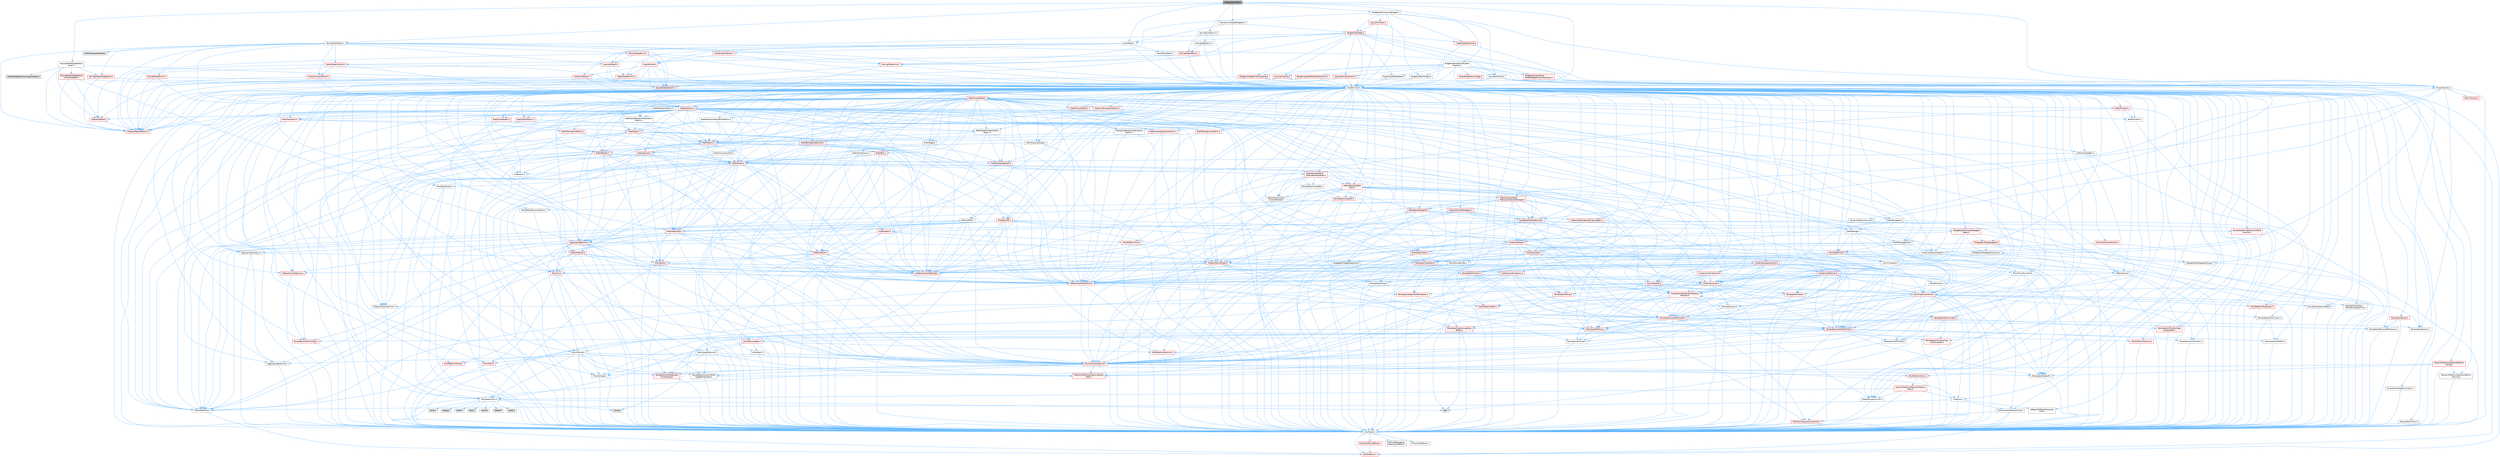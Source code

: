 digraph "SVolumeControl.h"
{
 // INTERACTIVE_SVG=YES
 // LATEX_PDF_SIZE
  bgcolor="transparent";
  edge [fontname=Helvetica,fontsize=10,labelfontname=Helvetica,labelfontsize=10];
  node [fontname=Helvetica,fontsize=10,shape=box,height=0.2,width=0.4];
  Node1 [id="Node000001",label="SVolumeControl.h",height=0.2,width=0.4,color="gray40", fillcolor="grey60", style="filled", fontcolor="black",tooltip=" "];
  Node1 -> Node2 [id="edge1_Node000001_Node000002",color="steelblue1",style="solid",tooltip=" "];
  Node2 [id="Node000002",label="CoreMinimal.h",height=0.2,width=0.4,color="grey40", fillcolor="white", style="filled",URL="$d7/d67/CoreMinimal_8h.html",tooltip=" "];
  Node2 -> Node3 [id="edge2_Node000002_Node000003",color="steelblue1",style="solid",tooltip=" "];
  Node3 [id="Node000003",label="CoreTypes.h",height=0.2,width=0.4,color="grey40", fillcolor="white", style="filled",URL="$dc/dec/CoreTypes_8h.html",tooltip=" "];
  Node3 -> Node4 [id="edge3_Node000003_Node000004",color="steelblue1",style="solid",tooltip=" "];
  Node4 [id="Node000004",label="HAL/Platform.h",height=0.2,width=0.4,color="red", fillcolor="#FFF0F0", style="filled",URL="$d9/dd0/Platform_8h.html",tooltip=" "];
  Node3 -> Node14 [id="edge4_Node000003_Node000014",color="steelblue1",style="solid",tooltip=" "];
  Node14 [id="Node000014",label="ProfilingDebugging\l/UMemoryDefines.h",height=0.2,width=0.4,color="grey40", fillcolor="white", style="filled",URL="$d2/da2/UMemoryDefines_8h.html",tooltip=" "];
  Node3 -> Node15 [id="edge5_Node000003_Node000015",color="steelblue1",style="solid",tooltip=" "];
  Node15 [id="Node000015",label="Misc/CoreMiscDefines.h",height=0.2,width=0.4,color="red", fillcolor="#FFF0F0", style="filled",URL="$da/d38/CoreMiscDefines_8h.html",tooltip=" "];
  Node15 -> Node4 [id="edge6_Node000015_Node000004",color="steelblue1",style="solid",tooltip=" "];
  Node3 -> Node16 [id="edge7_Node000003_Node000016",color="steelblue1",style="solid",tooltip=" "];
  Node16 [id="Node000016",label="Misc/CoreDefines.h",height=0.2,width=0.4,color="grey40", fillcolor="white", style="filled",URL="$d3/dd2/CoreDefines_8h.html",tooltip=" "];
  Node2 -> Node17 [id="edge8_Node000002_Node000017",color="steelblue1",style="solid",tooltip=" "];
  Node17 [id="Node000017",label="CoreFwd.h",height=0.2,width=0.4,color="grey40", fillcolor="white", style="filled",URL="$d1/d1e/CoreFwd_8h.html",tooltip=" "];
  Node17 -> Node3 [id="edge9_Node000017_Node000003",color="steelblue1",style="solid",tooltip=" "];
  Node17 -> Node18 [id="edge10_Node000017_Node000018",color="steelblue1",style="solid",tooltip=" "];
  Node18 [id="Node000018",label="Containers/ContainersFwd.h",height=0.2,width=0.4,color="grey40", fillcolor="white", style="filled",URL="$d4/d0a/ContainersFwd_8h.html",tooltip=" "];
  Node18 -> Node4 [id="edge11_Node000018_Node000004",color="steelblue1",style="solid",tooltip=" "];
  Node18 -> Node3 [id="edge12_Node000018_Node000003",color="steelblue1",style="solid",tooltip=" "];
  Node18 -> Node19 [id="edge13_Node000018_Node000019",color="steelblue1",style="solid",tooltip=" "];
  Node19 [id="Node000019",label="Traits/IsContiguousContainer.h",height=0.2,width=0.4,color="red", fillcolor="#FFF0F0", style="filled",URL="$d5/d3c/IsContiguousContainer_8h.html",tooltip=" "];
  Node19 -> Node3 [id="edge14_Node000019_Node000003",color="steelblue1",style="solid",tooltip=" "];
  Node17 -> Node22 [id="edge15_Node000017_Node000022",color="steelblue1",style="solid",tooltip=" "];
  Node22 [id="Node000022",label="Math/MathFwd.h",height=0.2,width=0.4,color="grey40", fillcolor="white", style="filled",URL="$d2/d10/MathFwd_8h.html",tooltip=" "];
  Node22 -> Node4 [id="edge16_Node000022_Node000004",color="steelblue1",style="solid",tooltip=" "];
  Node17 -> Node23 [id="edge17_Node000017_Node000023",color="steelblue1",style="solid",tooltip=" "];
  Node23 [id="Node000023",label="UObject/UObjectHierarchy\lFwd.h",height=0.2,width=0.4,color="grey40", fillcolor="white", style="filled",URL="$d3/d13/UObjectHierarchyFwd_8h.html",tooltip=" "];
  Node2 -> Node23 [id="edge18_Node000002_Node000023",color="steelblue1",style="solid",tooltip=" "];
  Node2 -> Node18 [id="edge19_Node000002_Node000018",color="steelblue1",style="solid",tooltip=" "];
  Node2 -> Node24 [id="edge20_Node000002_Node000024",color="steelblue1",style="solid",tooltip=" "];
  Node24 [id="Node000024",label="Misc/VarArgs.h",height=0.2,width=0.4,color="grey40", fillcolor="white", style="filled",URL="$d5/d6f/VarArgs_8h.html",tooltip=" "];
  Node24 -> Node3 [id="edge21_Node000024_Node000003",color="steelblue1",style="solid",tooltip=" "];
  Node2 -> Node25 [id="edge22_Node000002_Node000025",color="steelblue1",style="solid",tooltip=" "];
  Node25 [id="Node000025",label="Logging/LogVerbosity.h",height=0.2,width=0.4,color="grey40", fillcolor="white", style="filled",URL="$d2/d8f/LogVerbosity_8h.html",tooltip=" "];
  Node25 -> Node3 [id="edge23_Node000025_Node000003",color="steelblue1",style="solid",tooltip=" "];
  Node2 -> Node26 [id="edge24_Node000002_Node000026",color="steelblue1",style="solid",tooltip=" "];
  Node26 [id="Node000026",label="Misc/OutputDevice.h",height=0.2,width=0.4,color="grey40", fillcolor="white", style="filled",URL="$d7/d32/OutputDevice_8h.html",tooltip=" "];
  Node26 -> Node17 [id="edge25_Node000026_Node000017",color="steelblue1",style="solid",tooltip=" "];
  Node26 -> Node3 [id="edge26_Node000026_Node000003",color="steelblue1",style="solid",tooltip=" "];
  Node26 -> Node25 [id="edge27_Node000026_Node000025",color="steelblue1",style="solid",tooltip=" "];
  Node26 -> Node24 [id="edge28_Node000026_Node000024",color="steelblue1",style="solid",tooltip=" "];
  Node26 -> Node27 [id="edge29_Node000026_Node000027",color="steelblue1",style="solid",tooltip=" "];
  Node27 [id="Node000027",label="Templates/IsArrayOrRefOf\lTypeByPredicate.h",height=0.2,width=0.4,color="grey40", fillcolor="white", style="filled",URL="$d6/da1/IsArrayOrRefOfTypeByPredicate_8h.html",tooltip=" "];
  Node27 -> Node3 [id="edge30_Node000027_Node000003",color="steelblue1",style="solid",tooltip=" "];
  Node26 -> Node28 [id="edge31_Node000026_Node000028",color="steelblue1",style="solid",tooltip=" "];
  Node28 [id="Node000028",label="Templates/IsValidVariadic\lFunctionArg.h",height=0.2,width=0.4,color="red", fillcolor="#FFF0F0", style="filled",URL="$d0/dc8/IsValidVariadicFunctionArg_8h.html",tooltip=" "];
  Node28 -> Node3 [id="edge32_Node000028_Node000003",color="steelblue1",style="solid",tooltip=" "];
  Node26 -> Node30 [id="edge33_Node000026_Node000030",color="steelblue1",style="solid",tooltip=" "];
  Node30 [id="Node000030",label="Traits/IsCharEncodingCompatible\lWith.h",height=0.2,width=0.4,color="red", fillcolor="#FFF0F0", style="filled",URL="$df/dd1/IsCharEncodingCompatibleWith_8h.html",tooltip=" "];
  Node2 -> Node32 [id="edge34_Node000002_Node000032",color="steelblue1",style="solid",tooltip=" "];
  Node32 [id="Node000032",label="HAL/PlatformCrt.h",height=0.2,width=0.4,color="grey40", fillcolor="white", style="filled",URL="$d8/d75/PlatformCrt_8h.html",tooltip=" "];
  Node32 -> Node33 [id="edge35_Node000032_Node000033",color="steelblue1",style="solid",tooltip=" "];
  Node33 [id="Node000033",label="new",height=0.2,width=0.4,color="grey60", fillcolor="#E0E0E0", style="filled",tooltip=" "];
  Node32 -> Node34 [id="edge36_Node000032_Node000034",color="steelblue1",style="solid",tooltip=" "];
  Node34 [id="Node000034",label="wchar.h",height=0.2,width=0.4,color="grey60", fillcolor="#E0E0E0", style="filled",tooltip=" "];
  Node32 -> Node35 [id="edge37_Node000032_Node000035",color="steelblue1",style="solid",tooltip=" "];
  Node35 [id="Node000035",label="stddef.h",height=0.2,width=0.4,color="grey60", fillcolor="#E0E0E0", style="filled",tooltip=" "];
  Node32 -> Node36 [id="edge38_Node000032_Node000036",color="steelblue1",style="solid",tooltip=" "];
  Node36 [id="Node000036",label="stdlib.h",height=0.2,width=0.4,color="grey60", fillcolor="#E0E0E0", style="filled",tooltip=" "];
  Node32 -> Node37 [id="edge39_Node000032_Node000037",color="steelblue1",style="solid",tooltip=" "];
  Node37 [id="Node000037",label="stdio.h",height=0.2,width=0.4,color="grey60", fillcolor="#E0E0E0", style="filled",tooltip=" "];
  Node32 -> Node38 [id="edge40_Node000032_Node000038",color="steelblue1",style="solid",tooltip=" "];
  Node38 [id="Node000038",label="stdarg.h",height=0.2,width=0.4,color="grey60", fillcolor="#E0E0E0", style="filled",tooltip=" "];
  Node32 -> Node39 [id="edge41_Node000032_Node000039",color="steelblue1",style="solid",tooltip=" "];
  Node39 [id="Node000039",label="math.h",height=0.2,width=0.4,color="grey60", fillcolor="#E0E0E0", style="filled",tooltip=" "];
  Node32 -> Node40 [id="edge42_Node000032_Node000040",color="steelblue1",style="solid",tooltip=" "];
  Node40 [id="Node000040",label="float.h",height=0.2,width=0.4,color="grey60", fillcolor="#E0E0E0", style="filled",tooltip=" "];
  Node32 -> Node41 [id="edge43_Node000032_Node000041",color="steelblue1",style="solid",tooltip=" "];
  Node41 [id="Node000041",label="string.h",height=0.2,width=0.4,color="grey60", fillcolor="#E0E0E0", style="filled",tooltip=" "];
  Node2 -> Node42 [id="edge44_Node000002_Node000042",color="steelblue1",style="solid",tooltip=" "];
  Node42 [id="Node000042",label="HAL/PlatformMisc.h",height=0.2,width=0.4,color="red", fillcolor="#FFF0F0", style="filled",URL="$d0/df5/PlatformMisc_8h.html",tooltip=" "];
  Node42 -> Node3 [id="edge45_Node000042_Node000003",color="steelblue1",style="solid",tooltip=" "];
  Node42 -> Node43 [id="edge46_Node000042_Node000043",color="steelblue1",style="solid",tooltip=" "];
  Node43 [id="Node000043",label="GenericPlatform/GenericPlatform\lMisc.h",height=0.2,width=0.4,color="red", fillcolor="#FFF0F0", style="filled",URL="$db/d9a/GenericPlatformMisc_8h.html",tooltip=" "];
  Node43 -> Node17 [id="edge47_Node000043_Node000017",color="steelblue1",style="solid",tooltip=" "];
  Node43 -> Node3 [id="edge48_Node000043_Node000003",color="steelblue1",style="solid",tooltip=" "];
  Node43 -> Node32 [id="edge49_Node000043_Node000032",color="steelblue1",style="solid",tooltip=" "];
  Node43 -> Node47 [id="edge50_Node000043_Node000047",color="steelblue1",style="solid",tooltip=" "];
  Node47 [id="Node000047",label="Math/NumericLimits.h",height=0.2,width=0.4,color="grey40", fillcolor="white", style="filled",URL="$df/d1b/NumericLimits_8h.html",tooltip=" "];
  Node47 -> Node3 [id="edge51_Node000047_Node000003",color="steelblue1",style="solid",tooltip=" "];
  Node2 -> Node61 [id="edge52_Node000002_Node000061",color="steelblue1",style="solid",tooltip=" "];
  Node61 [id="Node000061",label="Misc/AssertionMacros.h",height=0.2,width=0.4,color="red", fillcolor="#FFF0F0", style="filled",URL="$d0/dfa/AssertionMacros_8h.html",tooltip=" "];
  Node61 -> Node3 [id="edge53_Node000061_Node000003",color="steelblue1",style="solid",tooltip=" "];
  Node61 -> Node4 [id="edge54_Node000061_Node000004",color="steelblue1",style="solid",tooltip=" "];
  Node61 -> Node42 [id="edge55_Node000061_Node000042",color="steelblue1",style="solid",tooltip=" "];
  Node61 -> Node62 [id="edge56_Node000061_Node000062",color="steelblue1",style="solid",tooltip=" "];
  Node62 [id="Node000062",label="Templates/EnableIf.h",height=0.2,width=0.4,color="grey40", fillcolor="white", style="filled",URL="$d7/d60/EnableIf_8h.html",tooltip=" "];
  Node62 -> Node3 [id="edge57_Node000062_Node000003",color="steelblue1",style="solid",tooltip=" "];
  Node61 -> Node27 [id="edge58_Node000061_Node000027",color="steelblue1",style="solid",tooltip=" "];
  Node61 -> Node28 [id="edge59_Node000061_Node000028",color="steelblue1",style="solid",tooltip=" "];
  Node61 -> Node30 [id="edge60_Node000061_Node000030",color="steelblue1",style="solid",tooltip=" "];
  Node61 -> Node24 [id="edge61_Node000061_Node000024",color="steelblue1",style="solid",tooltip=" "];
  Node2 -> Node70 [id="edge62_Node000002_Node000070",color="steelblue1",style="solid",tooltip=" "];
  Node70 [id="Node000070",label="Templates/IsPointer.h",height=0.2,width=0.4,color="grey40", fillcolor="white", style="filled",URL="$d7/d05/IsPointer_8h.html",tooltip=" "];
  Node70 -> Node3 [id="edge63_Node000070_Node000003",color="steelblue1",style="solid",tooltip=" "];
  Node2 -> Node71 [id="edge64_Node000002_Node000071",color="steelblue1",style="solid",tooltip=" "];
  Node71 [id="Node000071",label="HAL/PlatformMemory.h",height=0.2,width=0.4,color="red", fillcolor="#FFF0F0", style="filled",URL="$de/d68/PlatformMemory_8h.html",tooltip=" "];
  Node71 -> Node3 [id="edge65_Node000071_Node000003",color="steelblue1",style="solid",tooltip=" "];
  Node2 -> Node54 [id="edge66_Node000002_Node000054",color="steelblue1",style="solid",tooltip=" "];
  Node54 [id="Node000054",label="HAL/PlatformAtomics.h",height=0.2,width=0.4,color="red", fillcolor="#FFF0F0", style="filled",URL="$d3/d36/PlatformAtomics_8h.html",tooltip=" "];
  Node54 -> Node3 [id="edge67_Node000054_Node000003",color="steelblue1",style="solid",tooltip=" "];
  Node2 -> Node76 [id="edge68_Node000002_Node000076",color="steelblue1",style="solid",tooltip=" "];
  Node76 [id="Node000076",label="Misc/Exec.h",height=0.2,width=0.4,color="grey40", fillcolor="white", style="filled",URL="$de/ddb/Exec_8h.html",tooltip=" "];
  Node76 -> Node3 [id="edge69_Node000076_Node000003",color="steelblue1",style="solid",tooltip=" "];
  Node76 -> Node61 [id="edge70_Node000076_Node000061",color="steelblue1",style="solid",tooltip=" "];
  Node2 -> Node77 [id="edge71_Node000002_Node000077",color="steelblue1",style="solid",tooltip=" "];
  Node77 [id="Node000077",label="HAL/MemoryBase.h",height=0.2,width=0.4,color="red", fillcolor="#FFF0F0", style="filled",URL="$d6/d9f/MemoryBase_8h.html",tooltip=" "];
  Node77 -> Node3 [id="edge72_Node000077_Node000003",color="steelblue1",style="solid",tooltip=" "];
  Node77 -> Node54 [id="edge73_Node000077_Node000054",color="steelblue1",style="solid",tooltip=" "];
  Node77 -> Node32 [id="edge74_Node000077_Node000032",color="steelblue1",style="solid",tooltip=" "];
  Node77 -> Node76 [id="edge75_Node000077_Node000076",color="steelblue1",style="solid",tooltip=" "];
  Node77 -> Node26 [id="edge76_Node000077_Node000026",color="steelblue1",style="solid",tooltip=" "];
  Node2 -> Node87 [id="edge77_Node000002_Node000087",color="steelblue1",style="solid",tooltip=" "];
  Node87 [id="Node000087",label="HAL/UnrealMemory.h",height=0.2,width=0.4,color="red", fillcolor="#FFF0F0", style="filled",URL="$d9/d96/UnrealMemory_8h.html",tooltip=" "];
  Node87 -> Node3 [id="edge78_Node000087_Node000003",color="steelblue1",style="solid",tooltip=" "];
  Node87 -> Node77 [id="edge79_Node000087_Node000077",color="steelblue1",style="solid",tooltip=" "];
  Node87 -> Node71 [id="edge80_Node000087_Node000071",color="steelblue1",style="solid",tooltip=" "];
  Node87 -> Node70 [id="edge81_Node000087_Node000070",color="steelblue1",style="solid",tooltip=" "];
  Node2 -> Node89 [id="edge82_Node000002_Node000089",color="steelblue1",style="solid",tooltip=" "];
  Node89 [id="Node000089",label="Templates/IsArithmetic.h",height=0.2,width=0.4,color="grey40", fillcolor="white", style="filled",URL="$d2/d5d/IsArithmetic_8h.html",tooltip=" "];
  Node89 -> Node3 [id="edge83_Node000089_Node000003",color="steelblue1",style="solid",tooltip=" "];
  Node2 -> Node83 [id="edge84_Node000002_Node000083",color="steelblue1",style="solid",tooltip=" "];
  Node83 [id="Node000083",label="Templates/AndOrNot.h",height=0.2,width=0.4,color="grey40", fillcolor="white", style="filled",URL="$db/d0a/AndOrNot_8h.html",tooltip=" "];
  Node83 -> Node3 [id="edge85_Node000083_Node000003",color="steelblue1",style="solid",tooltip=" "];
  Node2 -> Node90 [id="edge86_Node000002_Node000090",color="steelblue1",style="solid",tooltip=" "];
  Node90 [id="Node000090",label="Templates/IsPODType.h",height=0.2,width=0.4,color="grey40", fillcolor="white", style="filled",URL="$d7/db1/IsPODType_8h.html",tooltip=" "];
  Node90 -> Node3 [id="edge87_Node000090_Node000003",color="steelblue1",style="solid",tooltip=" "];
  Node2 -> Node91 [id="edge88_Node000002_Node000091",color="steelblue1",style="solid",tooltip=" "];
  Node91 [id="Node000091",label="Templates/IsUECoreType.h",height=0.2,width=0.4,color="red", fillcolor="#FFF0F0", style="filled",URL="$d1/db8/IsUECoreType_8h.html",tooltip=" "];
  Node91 -> Node3 [id="edge89_Node000091_Node000003",color="steelblue1",style="solid",tooltip=" "];
  Node2 -> Node84 [id="edge90_Node000002_Node000084",color="steelblue1",style="solid",tooltip=" "];
  Node84 [id="Node000084",label="Templates/IsTriviallyCopy\lConstructible.h",height=0.2,width=0.4,color="red", fillcolor="#FFF0F0", style="filled",URL="$d3/d78/IsTriviallyCopyConstructible_8h.html",tooltip=" "];
  Node84 -> Node3 [id="edge91_Node000084_Node000003",color="steelblue1",style="solid",tooltip=" "];
  Node2 -> Node92 [id="edge92_Node000002_Node000092",color="steelblue1",style="solid",tooltip=" "];
  Node92 [id="Node000092",label="Templates/UnrealTypeTraits.h",height=0.2,width=0.4,color="red", fillcolor="#FFF0F0", style="filled",URL="$d2/d2d/UnrealTypeTraits_8h.html",tooltip=" "];
  Node92 -> Node3 [id="edge93_Node000092_Node000003",color="steelblue1",style="solid",tooltip=" "];
  Node92 -> Node70 [id="edge94_Node000092_Node000070",color="steelblue1",style="solid",tooltip=" "];
  Node92 -> Node61 [id="edge95_Node000092_Node000061",color="steelblue1",style="solid",tooltip=" "];
  Node92 -> Node83 [id="edge96_Node000092_Node000083",color="steelblue1",style="solid",tooltip=" "];
  Node92 -> Node62 [id="edge97_Node000092_Node000062",color="steelblue1",style="solid",tooltip=" "];
  Node92 -> Node89 [id="edge98_Node000092_Node000089",color="steelblue1",style="solid",tooltip=" "];
  Node92 -> Node90 [id="edge99_Node000092_Node000090",color="steelblue1",style="solid",tooltip=" "];
  Node92 -> Node91 [id="edge100_Node000092_Node000091",color="steelblue1",style="solid",tooltip=" "];
  Node92 -> Node84 [id="edge101_Node000092_Node000084",color="steelblue1",style="solid",tooltip=" "];
  Node2 -> Node62 [id="edge102_Node000002_Node000062",color="steelblue1",style="solid",tooltip=" "];
  Node2 -> Node94 [id="edge103_Node000002_Node000094",color="steelblue1",style="solid",tooltip=" "];
  Node94 [id="Node000094",label="Templates/RemoveReference.h",height=0.2,width=0.4,color="grey40", fillcolor="white", style="filled",URL="$da/dbe/RemoveReference_8h.html",tooltip=" "];
  Node94 -> Node3 [id="edge104_Node000094_Node000003",color="steelblue1",style="solid",tooltip=" "];
  Node2 -> Node95 [id="edge105_Node000002_Node000095",color="steelblue1",style="solid",tooltip=" "];
  Node95 [id="Node000095",label="Templates/IntegralConstant.h",height=0.2,width=0.4,color="grey40", fillcolor="white", style="filled",URL="$db/d1b/IntegralConstant_8h.html",tooltip=" "];
  Node95 -> Node3 [id="edge106_Node000095_Node000003",color="steelblue1",style="solid",tooltip=" "];
  Node2 -> Node96 [id="edge107_Node000002_Node000096",color="steelblue1",style="solid",tooltip=" "];
  Node96 [id="Node000096",label="Templates/IsClass.h",height=0.2,width=0.4,color="grey40", fillcolor="white", style="filled",URL="$db/dcb/IsClass_8h.html",tooltip=" "];
  Node96 -> Node3 [id="edge108_Node000096_Node000003",color="steelblue1",style="solid",tooltip=" "];
  Node2 -> Node97 [id="edge109_Node000002_Node000097",color="steelblue1",style="solid",tooltip=" "];
  Node97 [id="Node000097",label="Templates/TypeCompatible\lBytes.h",height=0.2,width=0.4,color="red", fillcolor="#FFF0F0", style="filled",URL="$df/d0a/TypeCompatibleBytes_8h.html",tooltip=" "];
  Node97 -> Node3 [id="edge110_Node000097_Node000003",color="steelblue1",style="solid",tooltip=" "];
  Node97 -> Node41 [id="edge111_Node000097_Node000041",color="steelblue1",style="solid",tooltip=" "];
  Node97 -> Node33 [id="edge112_Node000097_Node000033",color="steelblue1",style="solid",tooltip=" "];
  Node2 -> Node19 [id="edge113_Node000002_Node000019",color="steelblue1",style="solid",tooltip=" "];
  Node2 -> Node98 [id="edge114_Node000002_Node000098",color="steelblue1",style="solid",tooltip=" "];
  Node98 [id="Node000098",label="Templates/UnrealTemplate.h",height=0.2,width=0.4,color="red", fillcolor="#FFF0F0", style="filled",URL="$d4/d24/UnrealTemplate_8h.html",tooltip=" "];
  Node98 -> Node3 [id="edge115_Node000098_Node000003",color="steelblue1",style="solid",tooltip=" "];
  Node98 -> Node70 [id="edge116_Node000098_Node000070",color="steelblue1",style="solid",tooltip=" "];
  Node98 -> Node87 [id="edge117_Node000098_Node000087",color="steelblue1",style="solid",tooltip=" "];
  Node98 -> Node92 [id="edge118_Node000098_Node000092",color="steelblue1",style="solid",tooltip=" "];
  Node98 -> Node94 [id="edge119_Node000098_Node000094",color="steelblue1",style="solid",tooltip=" "];
  Node98 -> Node97 [id="edge120_Node000098_Node000097",color="steelblue1",style="solid",tooltip=" "];
  Node98 -> Node65 [id="edge121_Node000098_Node000065",color="steelblue1",style="solid",tooltip=" "];
  Node65 [id="Node000065",label="Templates/Identity.h",height=0.2,width=0.4,color="grey40", fillcolor="white", style="filled",URL="$d0/dd5/Identity_8h.html",tooltip=" "];
  Node98 -> Node19 [id="edge122_Node000098_Node000019",color="steelblue1",style="solid",tooltip=" "];
  Node2 -> Node47 [id="edge123_Node000002_Node000047",color="steelblue1",style="solid",tooltip=" "];
  Node2 -> Node102 [id="edge124_Node000002_Node000102",color="steelblue1",style="solid",tooltip=" "];
  Node102 [id="Node000102",label="HAL/PlatformMath.h",height=0.2,width=0.4,color="red", fillcolor="#FFF0F0", style="filled",URL="$dc/d53/PlatformMath_8h.html",tooltip=" "];
  Node102 -> Node3 [id="edge125_Node000102_Node000003",color="steelblue1",style="solid",tooltip=" "];
  Node2 -> Node85 [id="edge126_Node000002_Node000085",color="steelblue1",style="solid",tooltip=" "];
  Node85 [id="Node000085",label="Templates/IsTriviallyCopy\lAssignable.h",height=0.2,width=0.4,color="red", fillcolor="#FFF0F0", style="filled",URL="$d2/df2/IsTriviallyCopyAssignable_8h.html",tooltip=" "];
  Node85 -> Node3 [id="edge127_Node000085_Node000003",color="steelblue1",style="solid",tooltip=" "];
  Node2 -> Node110 [id="edge128_Node000002_Node000110",color="steelblue1",style="solid",tooltip=" "];
  Node110 [id="Node000110",label="Templates/MemoryOps.h",height=0.2,width=0.4,color="red", fillcolor="#FFF0F0", style="filled",URL="$db/dea/MemoryOps_8h.html",tooltip=" "];
  Node110 -> Node3 [id="edge129_Node000110_Node000003",color="steelblue1",style="solid",tooltip=" "];
  Node110 -> Node87 [id="edge130_Node000110_Node000087",color="steelblue1",style="solid",tooltip=" "];
  Node110 -> Node85 [id="edge131_Node000110_Node000085",color="steelblue1",style="solid",tooltip=" "];
  Node110 -> Node84 [id="edge132_Node000110_Node000084",color="steelblue1",style="solid",tooltip=" "];
  Node110 -> Node92 [id="edge133_Node000110_Node000092",color="steelblue1",style="solid",tooltip=" "];
  Node110 -> Node33 [id="edge134_Node000110_Node000033",color="steelblue1",style="solid",tooltip=" "];
  Node2 -> Node111 [id="edge135_Node000002_Node000111",color="steelblue1",style="solid",tooltip=" "];
  Node111 [id="Node000111",label="Containers/ContainerAllocation\lPolicies.h",height=0.2,width=0.4,color="red", fillcolor="#FFF0F0", style="filled",URL="$d7/dff/ContainerAllocationPolicies_8h.html",tooltip=" "];
  Node111 -> Node3 [id="edge136_Node000111_Node000003",color="steelblue1",style="solid",tooltip=" "];
  Node111 -> Node111 [id="edge137_Node000111_Node000111",color="steelblue1",style="solid",tooltip=" "];
  Node111 -> Node102 [id="edge138_Node000111_Node000102",color="steelblue1",style="solid",tooltip=" "];
  Node111 -> Node87 [id="edge139_Node000111_Node000087",color="steelblue1",style="solid",tooltip=" "];
  Node111 -> Node47 [id="edge140_Node000111_Node000047",color="steelblue1",style="solid",tooltip=" "];
  Node111 -> Node61 [id="edge141_Node000111_Node000061",color="steelblue1",style="solid",tooltip=" "];
  Node111 -> Node110 [id="edge142_Node000111_Node000110",color="steelblue1",style="solid",tooltip=" "];
  Node111 -> Node97 [id="edge143_Node000111_Node000097",color="steelblue1",style="solid",tooltip=" "];
  Node2 -> Node114 [id="edge144_Node000002_Node000114",color="steelblue1",style="solid",tooltip=" "];
  Node114 [id="Node000114",label="Templates/IsEnumClass.h",height=0.2,width=0.4,color="grey40", fillcolor="white", style="filled",URL="$d7/d15/IsEnumClass_8h.html",tooltip=" "];
  Node114 -> Node3 [id="edge145_Node000114_Node000003",color="steelblue1",style="solid",tooltip=" "];
  Node114 -> Node83 [id="edge146_Node000114_Node000083",color="steelblue1",style="solid",tooltip=" "];
  Node2 -> Node115 [id="edge147_Node000002_Node000115",color="steelblue1",style="solid",tooltip=" "];
  Node115 [id="Node000115",label="HAL/PlatformProperties.h",height=0.2,width=0.4,color="red", fillcolor="#FFF0F0", style="filled",URL="$d9/db0/PlatformProperties_8h.html",tooltip=" "];
  Node115 -> Node3 [id="edge148_Node000115_Node000003",color="steelblue1",style="solid",tooltip=" "];
  Node2 -> Node118 [id="edge149_Node000002_Node000118",color="steelblue1",style="solid",tooltip=" "];
  Node118 [id="Node000118",label="Misc/EngineVersionBase.h",height=0.2,width=0.4,color="grey40", fillcolor="white", style="filled",URL="$d5/d2b/EngineVersionBase_8h.html",tooltip=" "];
  Node118 -> Node3 [id="edge150_Node000118_Node000003",color="steelblue1",style="solid",tooltip=" "];
  Node2 -> Node119 [id="edge151_Node000002_Node000119",color="steelblue1",style="solid",tooltip=" "];
  Node119 [id="Node000119",label="Internationalization\l/TextNamespaceFwd.h",height=0.2,width=0.4,color="grey40", fillcolor="white", style="filled",URL="$d8/d97/TextNamespaceFwd_8h.html",tooltip=" "];
  Node119 -> Node3 [id="edge152_Node000119_Node000003",color="steelblue1",style="solid",tooltip=" "];
  Node2 -> Node120 [id="edge153_Node000002_Node000120",color="steelblue1",style="solid",tooltip=" "];
  Node120 [id="Node000120",label="Serialization/Archive.h",height=0.2,width=0.4,color="red", fillcolor="#FFF0F0", style="filled",URL="$d7/d3b/Archive_8h.html",tooltip=" "];
  Node120 -> Node17 [id="edge154_Node000120_Node000017",color="steelblue1",style="solid",tooltip=" "];
  Node120 -> Node3 [id="edge155_Node000120_Node000003",color="steelblue1",style="solid",tooltip=" "];
  Node120 -> Node115 [id="edge156_Node000120_Node000115",color="steelblue1",style="solid",tooltip=" "];
  Node120 -> Node119 [id="edge157_Node000120_Node000119",color="steelblue1",style="solid",tooltip=" "];
  Node120 -> Node22 [id="edge158_Node000120_Node000022",color="steelblue1",style="solid",tooltip=" "];
  Node120 -> Node61 [id="edge159_Node000120_Node000061",color="steelblue1",style="solid",tooltip=" "];
  Node120 -> Node118 [id="edge160_Node000120_Node000118",color="steelblue1",style="solid",tooltip=" "];
  Node120 -> Node24 [id="edge161_Node000120_Node000024",color="steelblue1",style="solid",tooltip=" "];
  Node120 -> Node62 [id="edge162_Node000120_Node000062",color="steelblue1",style="solid",tooltip=" "];
  Node120 -> Node27 [id="edge163_Node000120_Node000027",color="steelblue1",style="solid",tooltip=" "];
  Node120 -> Node114 [id="edge164_Node000120_Node000114",color="steelblue1",style="solid",tooltip=" "];
  Node120 -> Node28 [id="edge165_Node000120_Node000028",color="steelblue1",style="solid",tooltip=" "];
  Node120 -> Node98 [id="edge166_Node000120_Node000098",color="steelblue1",style="solid",tooltip=" "];
  Node120 -> Node30 [id="edge167_Node000120_Node000030",color="steelblue1",style="solid",tooltip=" "];
  Node120 -> Node123 [id="edge168_Node000120_Node000123",color="steelblue1",style="solid",tooltip=" "];
  Node123 [id="Node000123",label="UObject/ObjectVersion.h",height=0.2,width=0.4,color="grey40", fillcolor="white", style="filled",URL="$da/d63/ObjectVersion_8h.html",tooltip=" "];
  Node123 -> Node3 [id="edge169_Node000123_Node000003",color="steelblue1",style="solid",tooltip=" "];
  Node2 -> Node124 [id="edge170_Node000002_Node000124",color="steelblue1",style="solid",tooltip=" "];
  Node124 [id="Node000124",label="Templates/Less.h",height=0.2,width=0.4,color="grey40", fillcolor="white", style="filled",URL="$de/dc8/Less_8h.html",tooltip=" "];
  Node124 -> Node3 [id="edge171_Node000124_Node000003",color="steelblue1",style="solid",tooltip=" "];
  Node124 -> Node98 [id="edge172_Node000124_Node000098",color="steelblue1",style="solid",tooltip=" "];
  Node2 -> Node125 [id="edge173_Node000002_Node000125",color="steelblue1",style="solid",tooltip=" "];
  Node125 [id="Node000125",label="Templates/Sorting.h",height=0.2,width=0.4,color="red", fillcolor="#FFF0F0", style="filled",URL="$d3/d9e/Sorting_8h.html",tooltip=" "];
  Node125 -> Node3 [id="edge174_Node000125_Node000003",color="steelblue1",style="solid",tooltip=" "];
  Node125 -> Node102 [id="edge175_Node000125_Node000102",color="steelblue1",style="solid",tooltip=" "];
  Node125 -> Node124 [id="edge176_Node000125_Node000124",color="steelblue1",style="solid",tooltip=" "];
  Node2 -> Node136 [id="edge177_Node000002_Node000136",color="steelblue1",style="solid",tooltip=" "];
  Node136 [id="Node000136",label="Misc/Char.h",height=0.2,width=0.4,color="red", fillcolor="#FFF0F0", style="filled",URL="$d0/d58/Char_8h.html",tooltip=" "];
  Node136 -> Node3 [id="edge178_Node000136_Node000003",color="steelblue1",style="solid",tooltip=" "];
  Node2 -> Node139 [id="edge179_Node000002_Node000139",color="steelblue1",style="solid",tooltip=" "];
  Node139 [id="Node000139",label="GenericPlatform/GenericPlatform\lStricmp.h",height=0.2,width=0.4,color="grey40", fillcolor="white", style="filled",URL="$d2/d86/GenericPlatformStricmp_8h.html",tooltip=" "];
  Node139 -> Node3 [id="edge180_Node000139_Node000003",color="steelblue1",style="solid",tooltip=" "];
  Node2 -> Node140 [id="edge181_Node000002_Node000140",color="steelblue1",style="solid",tooltip=" "];
  Node140 [id="Node000140",label="GenericPlatform/GenericPlatform\lString.h",height=0.2,width=0.4,color="red", fillcolor="#FFF0F0", style="filled",URL="$dd/d20/GenericPlatformString_8h.html",tooltip=" "];
  Node140 -> Node3 [id="edge182_Node000140_Node000003",color="steelblue1",style="solid",tooltip=" "];
  Node140 -> Node139 [id="edge183_Node000140_Node000139",color="steelblue1",style="solid",tooltip=" "];
  Node140 -> Node62 [id="edge184_Node000140_Node000062",color="steelblue1",style="solid",tooltip=" "];
  Node140 -> Node30 [id="edge185_Node000140_Node000030",color="steelblue1",style="solid",tooltip=" "];
  Node2 -> Node73 [id="edge186_Node000002_Node000073",color="steelblue1",style="solid",tooltip=" "];
  Node73 [id="Node000073",label="HAL/PlatformString.h",height=0.2,width=0.4,color="red", fillcolor="#FFF0F0", style="filled",URL="$db/db5/PlatformString_8h.html",tooltip=" "];
  Node73 -> Node3 [id="edge187_Node000073_Node000003",color="steelblue1",style="solid",tooltip=" "];
  Node2 -> Node143 [id="edge188_Node000002_Node000143",color="steelblue1",style="solid",tooltip=" "];
  Node143 [id="Node000143",label="Misc/CString.h",height=0.2,width=0.4,color="grey40", fillcolor="white", style="filled",URL="$d2/d49/CString_8h.html",tooltip=" "];
  Node143 -> Node3 [id="edge189_Node000143_Node000003",color="steelblue1",style="solid",tooltip=" "];
  Node143 -> Node32 [id="edge190_Node000143_Node000032",color="steelblue1",style="solid",tooltip=" "];
  Node143 -> Node73 [id="edge191_Node000143_Node000073",color="steelblue1",style="solid",tooltip=" "];
  Node143 -> Node61 [id="edge192_Node000143_Node000061",color="steelblue1",style="solid",tooltip=" "];
  Node143 -> Node136 [id="edge193_Node000143_Node000136",color="steelblue1",style="solid",tooltip=" "];
  Node143 -> Node24 [id="edge194_Node000143_Node000024",color="steelblue1",style="solid",tooltip=" "];
  Node143 -> Node27 [id="edge195_Node000143_Node000027",color="steelblue1",style="solid",tooltip=" "];
  Node143 -> Node28 [id="edge196_Node000143_Node000028",color="steelblue1",style="solid",tooltip=" "];
  Node143 -> Node30 [id="edge197_Node000143_Node000030",color="steelblue1",style="solid",tooltip=" "];
  Node2 -> Node144 [id="edge198_Node000002_Node000144",color="steelblue1",style="solid",tooltip=" "];
  Node144 [id="Node000144",label="Misc/Crc.h",height=0.2,width=0.4,color="red", fillcolor="#FFF0F0", style="filled",URL="$d4/dd2/Crc_8h.html",tooltip=" "];
  Node144 -> Node3 [id="edge199_Node000144_Node000003",color="steelblue1",style="solid",tooltip=" "];
  Node144 -> Node73 [id="edge200_Node000144_Node000073",color="steelblue1",style="solid",tooltip=" "];
  Node144 -> Node61 [id="edge201_Node000144_Node000061",color="steelblue1",style="solid",tooltip=" "];
  Node144 -> Node143 [id="edge202_Node000144_Node000143",color="steelblue1",style="solid",tooltip=" "];
  Node144 -> Node136 [id="edge203_Node000144_Node000136",color="steelblue1",style="solid",tooltip=" "];
  Node144 -> Node92 [id="edge204_Node000144_Node000092",color="steelblue1",style="solid",tooltip=" "];
  Node2 -> Node135 [id="edge205_Node000002_Node000135",color="steelblue1",style="solid",tooltip=" "];
  Node135 [id="Node000135",label="Math/UnrealMathUtility.h",height=0.2,width=0.4,color="red", fillcolor="#FFF0F0", style="filled",URL="$db/db8/UnrealMathUtility_8h.html",tooltip=" "];
  Node135 -> Node3 [id="edge206_Node000135_Node000003",color="steelblue1",style="solid",tooltip=" "];
  Node135 -> Node61 [id="edge207_Node000135_Node000061",color="steelblue1",style="solid",tooltip=" "];
  Node135 -> Node102 [id="edge208_Node000135_Node000102",color="steelblue1",style="solid",tooltip=" "];
  Node135 -> Node22 [id="edge209_Node000135_Node000022",color="steelblue1",style="solid",tooltip=" "];
  Node135 -> Node65 [id="edge210_Node000135_Node000065",color="steelblue1",style="solid",tooltip=" "];
  Node2 -> Node145 [id="edge211_Node000002_Node000145",color="steelblue1",style="solid",tooltip=" "];
  Node145 [id="Node000145",label="Containers/UnrealString.h",height=0.2,width=0.4,color="red", fillcolor="#FFF0F0", style="filled",URL="$d5/dba/UnrealString_8h.html",tooltip=" "];
  Node2 -> Node149 [id="edge212_Node000002_Node000149",color="steelblue1",style="solid",tooltip=" "];
  Node149 [id="Node000149",label="Containers/Array.h",height=0.2,width=0.4,color="red", fillcolor="#FFF0F0", style="filled",URL="$df/dd0/Array_8h.html",tooltip=" "];
  Node149 -> Node3 [id="edge213_Node000149_Node000003",color="steelblue1",style="solid",tooltip=" "];
  Node149 -> Node61 [id="edge214_Node000149_Node000061",color="steelblue1",style="solid",tooltip=" "];
  Node149 -> Node87 [id="edge215_Node000149_Node000087",color="steelblue1",style="solid",tooltip=" "];
  Node149 -> Node92 [id="edge216_Node000149_Node000092",color="steelblue1",style="solid",tooltip=" "];
  Node149 -> Node98 [id="edge217_Node000149_Node000098",color="steelblue1",style="solid",tooltip=" "];
  Node149 -> Node111 [id="edge218_Node000149_Node000111",color="steelblue1",style="solid",tooltip=" "];
  Node149 -> Node120 [id="edge219_Node000149_Node000120",color="steelblue1",style="solid",tooltip=" "];
  Node149 -> Node128 [id="edge220_Node000149_Node000128",color="steelblue1",style="solid",tooltip=" "];
  Node128 [id="Node000128",label="Templates/Invoke.h",height=0.2,width=0.4,color="red", fillcolor="#FFF0F0", style="filled",URL="$d7/deb/Invoke_8h.html",tooltip=" "];
  Node128 -> Node3 [id="edge221_Node000128_Node000003",color="steelblue1",style="solid",tooltip=" "];
  Node128 -> Node98 [id="edge222_Node000128_Node000098",color="steelblue1",style="solid",tooltip=" "];
  Node149 -> Node124 [id="edge223_Node000149_Node000124",color="steelblue1",style="solid",tooltip=" "];
  Node149 -> Node125 [id="edge224_Node000149_Node000125",color="steelblue1",style="solid",tooltip=" "];
  Node149 -> Node172 [id="edge225_Node000149_Node000172",color="steelblue1",style="solid",tooltip=" "];
  Node172 [id="Node000172",label="Templates/AlignmentTemplates.h",height=0.2,width=0.4,color="red", fillcolor="#FFF0F0", style="filled",URL="$dd/d32/AlignmentTemplates_8h.html",tooltip=" "];
  Node172 -> Node3 [id="edge226_Node000172_Node000003",color="steelblue1",style="solid",tooltip=" "];
  Node172 -> Node70 [id="edge227_Node000172_Node000070",color="steelblue1",style="solid",tooltip=" "];
  Node2 -> Node173 [id="edge228_Node000002_Node000173",color="steelblue1",style="solid",tooltip=" "];
  Node173 [id="Node000173",label="Misc/FrameNumber.h",height=0.2,width=0.4,color="grey40", fillcolor="white", style="filled",URL="$dd/dbd/FrameNumber_8h.html",tooltip=" "];
  Node173 -> Node3 [id="edge229_Node000173_Node000003",color="steelblue1",style="solid",tooltip=" "];
  Node173 -> Node47 [id="edge230_Node000173_Node000047",color="steelblue1",style="solid",tooltip=" "];
  Node173 -> Node135 [id="edge231_Node000173_Node000135",color="steelblue1",style="solid",tooltip=" "];
  Node173 -> Node62 [id="edge232_Node000173_Node000062",color="steelblue1",style="solid",tooltip=" "];
  Node173 -> Node92 [id="edge233_Node000173_Node000092",color="steelblue1",style="solid",tooltip=" "];
  Node2 -> Node174 [id="edge234_Node000002_Node000174",color="steelblue1",style="solid",tooltip=" "];
  Node174 [id="Node000174",label="Misc/Timespan.h",height=0.2,width=0.4,color="grey40", fillcolor="white", style="filled",URL="$da/dd9/Timespan_8h.html",tooltip=" "];
  Node174 -> Node3 [id="edge235_Node000174_Node000003",color="steelblue1",style="solid",tooltip=" "];
  Node174 -> Node175 [id="edge236_Node000174_Node000175",color="steelblue1",style="solid",tooltip=" "];
  Node175 [id="Node000175",label="Math/Interval.h",height=0.2,width=0.4,color="grey40", fillcolor="white", style="filled",URL="$d1/d55/Interval_8h.html",tooltip=" "];
  Node175 -> Node3 [id="edge237_Node000175_Node000003",color="steelblue1",style="solid",tooltip=" "];
  Node175 -> Node89 [id="edge238_Node000175_Node000089",color="steelblue1",style="solid",tooltip=" "];
  Node175 -> Node92 [id="edge239_Node000175_Node000092",color="steelblue1",style="solid",tooltip=" "];
  Node175 -> Node47 [id="edge240_Node000175_Node000047",color="steelblue1",style="solid",tooltip=" "];
  Node175 -> Node135 [id="edge241_Node000175_Node000135",color="steelblue1",style="solid",tooltip=" "];
  Node174 -> Node135 [id="edge242_Node000174_Node000135",color="steelblue1",style="solid",tooltip=" "];
  Node174 -> Node61 [id="edge243_Node000174_Node000061",color="steelblue1",style="solid",tooltip=" "];
  Node2 -> Node176 [id="edge244_Node000002_Node000176",color="steelblue1",style="solid",tooltip=" "];
  Node176 [id="Node000176",label="Containers/StringConv.h",height=0.2,width=0.4,color="red", fillcolor="#FFF0F0", style="filled",URL="$d3/ddf/StringConv_8h.html",tooltip=" "];
  Node176 -> Node3 [id="edge245_Node000176_Node000003",color="steelblue1",style="solid",tooltip=" "];
  Node176 -> Node61 [id="edge246_Node000176_Node000061",color="steelblue1",style="solid",tooltip=" "];
  Node176 -> Node111 [id="edge247_Node000176_Node000111",color="steelblue1",style="solid",tooltip=" "];
  Node176 -> Node149 [id="edge248_Node000176_Node000149",color="steelblue1",style="solid",tooltip=" "];
  Node176 -> Node143 [id="edge249_Node000176_Node000143",color="steelblue1",style="solid",tooltip=" "];
  Node176 -> Node177 [id="edge250_Node000176_Node000177",color="steelblue1",style="solid",tooltip=" "];
  Node177 [id="Node000177",label="Templates/IsArray.h",height=0.2,width=0.4,color="grey40", fillcolor="white", style="filled",URL="$d8/d8d/IsArray_8h.html",tooltip=" "];
  Node177 -> Node3 [id="edge251_Node000177_Node000003",color="steelblue1",style="solid",tooltip=" "];
  Node176 -> Node98 [id="edge252_Node000176_Node000098",color="steelblue1",style="solid",tooltip=" "];
  Node176 -> Node92 [id="edge253_Node000176_Node000092",color="steelblue1",style="solid",tooltip=" "];
  Node176 -> Node30 [id="edge254_Node000176_Node000030",color="steelblue1",style="solid",tooltip=" "];
  Node176 -> Node19 [id="edge255_Node000176_Node000019",color="steelblue1",style="solid",tooltip=" "];
  Node2 -> Node178 [id="edge256_Node000002_Node000178",color="steelblue1",style="solid",tooltip=" "];
  Node178 [id="Node000178",label="UObject/UnrealNames.h",height=0.2,width=0.4,color="red", fillcolor="#FFF0F0", style="filled",URL="$d8/db1/UnrealNames_8h.html",tooltip=" "];
  Node178 -> Node3 [id="edge257_Node000178_Node000003",color="steelblue1",style="solid",tooltip=" "];
  Node2 -> Node180 [id="edge258_Node000002_Node000180",color="steelblue1",style="solid",tooltip=" "];
  Node180 [id="Node000180",label="UObject/NameTypes.h",height=0.2,width=0.4,color="red", fillcolor="#FFF0F0", style="filled",URL="$d6/d35/NameTypes_8h.html",tooltip=" "];
  Node180 -> Node3 [id="edge259_Node000180_Node000003",color="steelblue1",style="solid",tooltip=" "];
  Node180 -> Node61 [id="edge260_Node000180_Node000061",color="steelblue1",style="solid",tooltip=" "];
  Node180 -> Node87 [id="edge261_Node000180_Node000087",color="steelblue1",style="solid",tooltip=" "];
  Node180 -> Node92 [id="edge262_Node000180_Node000092",color="steelblue1",style="solid",tooltip=" "];
  Node180 -> Node98 [id="edge263_Node000180_Node000098",color="steelblue1",style="solid",tooltip=" "];
  Node180 -> Node145 [id="edge264_Node000180_Node000145",color="steelblue1",style="solid",tooltip=" "];
  Node180 -> Node176 [id="edge265_Node000180_Node000176",color="steelblue1",style="solid",tooltip=" "];
  Node180 -> Node178 [id="edge266_Node000180_Node000178",color="steelblue1",style="solid",tooltip=" "];
  Node2 -> Node188 [id="edge267_Node000002_Node000188",color="steelblue1",style="solid",tooltip=" "];
  Node188 [id="Node000188",label="Misc/Parse.h",height=0.2,width=0.4,color="red", fillcolor="#FFF0F0", style="filled",URL="$dc/d71/Parse_8h.html",tooltip=" "];
  Node188 -> Node145 [id="edge268_Node000188_Node000145",color="steelblue1",style="solid",tooltip=" "];
  Node188 -> Node3 [id="edge269_Node000188_Node000003",color="steelblue1",style="solid",tooltip=" "];
  Node188 -> Node32 [id="edge270_Node000188_Node000032",color="steelblue1",style="solid",tooltip=" "];
  Node188 -> Node189 [id="edge271_Node000188_Node000189",color="steelblue1",style="solid",tooltip=" "];
  Node189 [id="Node000189",label="Templates/Function.h",height=0.2,width=0.4,color="red", fillcolor="#FFF0F0", style="filled",URL="$df/df5/Function_8h.html",tooltip=" "];
  Node189 -> Node3 [id="edge272_Node000189_Node000003",color="steelblue1",style="solid",tooltip=" "];
  Node189 -> Node61 [id="edge273_Node000189_Node000061",color="steelblue1",style="solid",tooltip=" "];
  Node189 -> Node87 [id="edge274_Node000189_Node000087",color="steelblue1",style="solid",tooltip=" "];
  Node189 -> Node92 [id="edge275_Node000189_Node000092",color="steelblue1",style="solid",tooltip=" "];
  Node189 -> Node128 [id="edge276_Node000189_Node000128",color="steelblue1",style="solid",tooltip=" "];
  Node189 -> Node98 [id="edge277_Node000189_Node000098",color="steelblue1",style="solid",tooltip=" "];
  Node189 -> Node135 [id="edge278_Node000189_Node000135",color="steelblue1",style="solid",tooltip=" "];
  Node189 -> Node33 [id="edge279_Node000189_Node000033",color="steelblue1",style="solid",tooltip=" "];
  Node2 -> Node172 [id="edge280_Node000002_Node000172",color="steelblue1",style="solid",tooltip=" "];
  Node2 -> Node191 [id="edge281_Node000002_Node000191",color="steelblue1",style="solid",tooltip=" "];
  Node191 [id="Node000191",label="Misc/StructBuilder.h",height=0.2,width=0.4,color="grey40", fillcolor="white", style="filled",URL="$d9/db3/StructBuilder_8h.html",tooltip=" "];
  Node191 -> Node3 [id="edge282_Node000191_Node000003",color="steelblue1",style="solid",tooltip=" "];
  Node191 -> Node135 [id="edge283_Node000191_Node000135",color="steelblue1",style="solid",tooltip=" "];
  Node191 -> Node172 [id="edge284_Node000191_Node000172",color="steelblue1",style="solid",tooltip=" "];
  Node2 -> Node104 [id="edge285_Node000002_Node000104",color="steelblue1",style="solid",tooltip=" "];
  Node104 [id="Node000104",label="Templates/Decay.h",height=0.2,width=0.4,color="red", fillcolor="#FFF0F0", style="filled",URL="$dd/d0f/Decay_8h.html",tooltip=" "];
  Node104 -> Node3 [id="edge286_Node000104_Node000003",color="steelblue1",style="solid",tooltip=" "];
  Node104 -> Node94 [id="edge287_Node000104_Node000094",color="steelblue1",style="solid",tooltip=" "];
  Node2 -> Node192 [id="edge288_Node000002_Node000192",color="steelblue1",style="solid",tooltip=" "];
  Node192 [id="Node000192",label="Templates/PointerIsConvertible\lFromTo.h",height=0.2,width=0.4,color="red", fillcolor="#FFF0F0", style="filled",URL="$d6/d65/PointerIsConvertibleFromTo_8h.html",tooltip=" "];
  Node192 -> Node3 [id="edge289_Node000192_Node000003",color="steelblue1",style="solid",tooltip=" "];
  Node2 -> Node128 [id="edge290_Node000002_Node000128",color="steelblue1",style="solid",tooltip=" "];
  Node2 -> Node189 [id="edge291_Node000002_Node000189",color="steelblue1",style="solid",tooltip=" "];
  Node2 -> Node161 [id="edge292_Node000002_Node000161",color="steelblue1",style="solid",tooltip=" "];
  Node161 [id="Node000161",label="Templates/TypeHash.h",height=0.2,width=0.4,color="red", fillcolor="#FFF0F0", style="filled",URL="$d1/d62/TypeHash_8h.html",tooltip=" "];
  Node161 -> Node3 [id="edge293_Node000161_Node000003",color="steelblue1",style="solid",tooltip=" "];
  Node161 -> Node144 [id="edge294_Node000161_Node000144",color="steelblue1",style="solid",tooltip=" "];
  Node2 -> Node193 [id="edge295_Node000002_Node000193",color="steelblue1",style="solid",tooltip=" "];
  Node193 [id="Node000193",label="Containers/ScriptArray.h",height=0.2,width=0.4,color="red", fillcolor="#FFF0F0", style="filled",URL="$dc/daf/ScriptArray_8h.html",tooltip=" "];
  Node193 -> Node3 [id="edge296_Node000193_Node000003",color="steelblue1",style="solid",tooltip=" "];
  Node193 -> Node61 [id="edge297_Node000193_Node000061",color="steelblue1",style="solid",tooltip=" "];
  Node193 -> Node87 [id="edge298_Node000193_Node000087",color="steelblue1",style="solid",tooltip=" "];
  Node193 -> Node111 [id="edge299_Node000193_Node000111",color="steelblue1",style="solid",tooltip=" "];
  Node193 -> Node149 [id="edge300_Node000193_Node000149",color="steelblue1",style="solid",tooltip=" "];
  Node2 -> Node194 [id="edge301_Node000002_Node000194",color="steelblue1",style="solid",tooltip=" "];
  Node194 [id="Node000194",label="Containers/BitArray.h",height=0.2,width=0.4,color="red", fillcolor="#FFF0F0", style="filled",URL="$d1/de4/BitArray_8h.html",tooltip=" "];
  Node194 -> Node111 [id="edge302_Node000194_Node000111",color="steelblue1",style="solid",tooltip=" "];
  Node194 -> Node3 [id="edge303_Node000194_Node000003",color="steelblue1",style="solid",tooltip=" "];
  Node194 -> Node54 [id="edge304_Node000194_Node000054",color="steelblue1",style="solid",tooltip=" "];
  Node194 -> Node87 [id="edge305_Node000194_Node000087",color="steelblue1",style="solid",tooltip=" "];
  Node194 -> Node135 [id="edge306_Node000194_Node000135",color="steelblue1",style="solid",tooltip=" "];
  Node194 -> Node61 [id="edge307_Node000194_Node000061",color="steelblue1",style="solid",tooltip=" "];
  Node194 -> Node120 [id="edge308_Node000194_Node000120",color="steelblue1",style="solid",tooltip=" "];
  Node194 -> Node62 [id="edge309_Node000194_Node000062",color="steelblue1",style="solid",tooltip=" "];
  Node194 -> Node128 [id="edge310_Node000194_Node000128",color="steelblue1",style="solid",tooltip=" "];
  Node194 -> Node98 [id="edge311_Node000194_Node000098",color="steelblue1",style="solid",tooltip=" "];
  Node194 -> Node92 [id="edge312_Node000194_Node000092",color="steelblue1",style="solid",tooltip=" "];
  Node2 -> Node195 [id="edge313_Node000002_Node000195",color="steelblue1",style="solid",tooltip=" "];
  Node195 [id="Node000195",label="Containers/SparseArray.h",height=0.2,width=0.4,color="red", fillcolor="#FFF0F0", style="filled",URL="$d5/dbf/SparseArray_8h.html",tooltip=" "];
  Node195 -> Node3 [id="edge314_Node000195_Node000003",color="steelblue1",style="solid",tooltip=" "];
  Node195 -> Node61 [id="edge315_Node000195_Node000061",color="steelblue1",style="solid",tooltip=" "];
  Node195 -> Node87 [id="edge316_Node000195_Node000087",color="steelblue1",style="solid",tooltip=" "];
  Node195 -> Node92 [id="edge317_Node000195_Node000092",color="steelblue1",style="solid",tooltip=" "];
  Node195 -> Node98 [id="edge318_Node000195_Node000098",color="steelblue1",style="solid",tooltip=" "];
  Node195 -> Node111 [id="edge319_Node000195_Node000111",color="steelblue1",style="solid",tooltip=" "];
  Node195 -> Node124 [id="edge320_Node000195_Node000124",color="steelblue1",style="solid",tooltip=" "];
  Node195 -> Node149 [id="edge321_Node000195_Node000149",color="steelblue1",style="solid",tooltip=" "];
  Node195 -> Node135 [id="edge322_Node000195_Node000135",color="steelblue1",style="solid",tooltip=" "];
  Node195 -> Node193 [id="edge323_Node000195_Node000193",color="steelblue1",style="solid",tooltip=" "];
  Node195 -> Node194 [id="edge324_Node000195_Node000194",color="steelblue1",style="solid",tooltip=" "];
  Node195 -> Node145 [id="edge325_Node000195_Node000145",color="steelblue1",style="solid",tooltip=" "];
  Node2 -> Node211 [id="edge326_Node000002_Node000211",color="steelblue1",style="solid",tooltip=" "];
  Node211 [id="Node000211",label="Containers/Set.h",height=0.2,width=0.4,color="red", fillcolor="#FFF0F0", style="filled",URL="$d4/d45/Set_8h.html",tooltip=" "];
  Node211 -> Node111 [id="edge327_Node000211_Node000111",color="steelblue1",style="solid",tooltip=" "];
  Node211 -> Node195 [id="edge328_Node000211_Node000195",color="steelblue1",style="solid",tooltip=" "];
  Node211 -> Node18 [id="edge329_Node000211_Node000018",color="steelblue1",style="solid",tooltip=" "];
  Node211 -> Node135 [id="edge330_Node000211_Node000135",color="steelblue1",style="solid",tooltip=" "];
  Node211 -> Node61 [id="edge331_Node000211_Node000061",color="steelblue1",style="solid",tooltip=" "];
  Node211 -> Node191 [id="edge332_Node000211_Node000191",color="steelblue1",style="solid",tooltip=" "];
  Node211 -> Node189 [id="edge333_Node000211_Node000189",color="steelblue1",style="solid",tooltip=" "];
  Node211 -> Node125 [id="edge334_Node000211_Node000125",color="steelblue1",style="solid",tooltip=" "];
  Node211 -> Node161 [id="edge335_Node000211_Node000161",color="steelblue1",style="solid",tooltip=" "];
  Node211 -> Node98 [id="edge336_Node000211_Node000098",color="steelblue1",style="solid",tooltip=" "];
  Node2 -> Node214 [id="edge337_Node000002_Node000214",color="steelblue1",style="solid",tooltip=" "];
  Node214 [id="Node000214",label="Algo/Reverse.h",height=0.2,width=0.4,color="grey40", fillcolor="white", style="filled",URL="$d5/d93/Reverse_8h.html",tooltip=" "];
  Node214 -> Node3 [id="edge338_Node000214_Node000003",color="steelblue1",style="solid",tooltip=" "];
  Node214 -> Node98 [id="edge339_Node000214_Node000098",color="steelblue1",style="solid",tooltip=" "];
  Node2 -> Node215 [id="edge340_Node000002_Node000215",color="steelblue1",style="solid",tooltip=" "];
  Node215 [id="Node000215",label="Containers/Map.h",height=0.2,width=0.4,color="red", fillcolor="#FFF0F0", style="filled",URL="$df/d79/Map_8h.html",tooltip=" "];
  Node215 -> Node3 [id="edge341_Node000215_Node000003",color="steelblue1",style="solid",tooltip=" "];
  Node215 -> Node214 [id="edge342_Node000215_Node000214",color="steelblue1",style="solid",tooltip=" "];
  Node215 -> Node211 [id="edge343_Node000215_Node000211",color="steelblue1",style="solid",tooltip=" "];
  Node215 -> Node145 [id="edge344_Node000215_Node000145",color="steelblue1",style="solid",tooltip=" "];
  Node215 -> Node61 [id="edge345_Node000215_Node000061",color="steelblue1",style="solid",tooltip=" "];
  Node215 -> Node191 [id="edge346_Node000215_Node000191",color="steelblue1",style="solid",tooltip=" "];
  Node215 -> Node189 [id="edge347_Node000215_Node000189",color="steelblue1",style="solid",tooltip=" "];
  Node215 -> Node125 [id="edge348_Node000215_Node000125",color="steelblue1",style="solid",tooltip=" "];
  Node215 -> Node216 [id="edge349_Node000215_Node000216",color="steelblue1",style="solid",tooltip=" "];
  Node216 [id="Node000216",label="Templates/Tuple.h",height=0.2,width=0.4,color="red", fillcolor="#FFF0F0", style="filled",URL="$d2/d4f/Tuple_8h.html",tooltip=" "];
  Node216 -> Node3 [id="edge350_Node000216_Node000003",color="steelblue1",style="solid",tooltip=" "];
  Node216 -> Node98 [id="edge351_Node000216_Node000098",color="steelblue1",style="solid",tooltip=" "];
  Node216 -> Node217 [id="edge352_Node000216_Node000217",color="steelblue1",style="solid",tooltip=" "];
  Node217 [id="Node000217",label="Delegates/IntegerSequence.h",height=0.2,width=0.4,color="grey40", fillcolor="white", style="filled",URL="$d2/dcc/IntegerSequence_8h.html",tooltip=" "];
  Node217 -> Node3 [id="edge353_Node000217_Node000003",color="steelblue1",style="solid",tooltip=" "];
  Node216 -> Node128 [id="edge354_Node000216_Node000128",color="steelblue1",style="solid",tooltip=" "];
  Node216 -> Node161 [id="edge355_Node000216_Node000161",color="steelblue1",style="solid",tooltip=" "];
  Node215 -> Node98 [id="edge356_Node000215_Node000098",color="steelblue1",style="solid",tooltip=" "];
  Node215 -> Node92 [id="edge357_Node000215_Node000092",color="steelblue1",style="solid",tooltip=" "];
  Node2 -> Node219 [id="edge358_Node000002_Node000219",color="steelblue1",style="solid",tooltip=" "];
  Node219 [id="Node000219",label="Math/IntPoint.h",height=0.2,width=0.4,color="red", fillcolor="#FFF0F0", style="filled",URL="$d3/df7/IntPoint_8h.html",tooltip=" "];
  Node219 -> Node3 [id="edge359_Node000219_Node000003",color="steelblue1",style="solid",tooltip=" "];
  Node219 -> Node61 [id="edge360_Node000219_Node000061",color="steelblue1",style="solid",tooltip=" "];
  Node219 -> Node188 [id="edge361_Node000219_Node000188",color="steelblue1",style="solid",tooltip=" "];
  Node219 -> Node22 [id="edge362_Node000219_Node000022",color="steelblue1",style="solid",tooltip=" "];
  Node219 -> Node135 [id="edge363_Node000219_Node000135",color="steelblue1",style="solid",tooltip=" "];
  Node219 -> Node145 [id="edge364_Node000219_Node000145",color="steelblue1",style="solid",tooltip=" "];
  Node219 -> Node161 [id="edge365_Node000219_Node000161",color="steelblue1",style="solid",tooltip=" "];
  Node2 -> Node221 [id="edge366_Node000002_Node000221",color="steelblue1",style="solid",tooltip=" "];
  Node221 [id="Node000221",label="Math/IntVector.h",height=0.2,width=0.4,color="red", fillcolor="#FFF0F0", style="filled",URL="$d7/d44/IntVector_8h.html",tooltip=" "];
  Node221 -> Node3 [id="edge367_Node000221_Node000003",color="steelblue1",style="solid",tooltip=" "];
  Node221 -> Node144 [id="edge368_Node000221_Node000144",color="steelblue1",style="solid",tooltip=" "];
  Node221 -> Node188 [id="edge369_Node000221_Node000188",color="steelblue1",style="solid",tooltip=" "];
  Node221 -> Node22 [id="edge370_Node000221_Node000022",color="steelblue1",style="solid",tooltip=" "];
  Node221 -> Node135 [id="edge371_Node000221_Node000135",color="steelblue1",style="solid",tooltip=" "];
  Node221 -> Node145 [id="edge372_Node000221_Node000145",color="steelblue1",style="solid",tooltip=" "];
  Node2 -> Node222 [id="edge373_Node000002_Node000222",color="steelblue1",style="solid",tooltip=" "];
  Node222 [id="Node000222",label="Logging/LogCategory.h",height=0.2,width=0.4,color="grey40", fillcolor="white", style="filled",URL="$d9/d36/LogCategory_8h.html",tooltip=" "];
  Node222 -> Node3 [id="edge374_Node000222_Node000003",color="steelblue1",style="solid",tooltip=" "];
  Node222 -> Node25 [id="edge375_Node000222_Node000025",color="steelblue1",style="solid",tooltip=" "];
  Node222 -> Node180 [id="edge376_Node000222_Node000180",color="steelblue1",style="solid",tooltip=" "];
  Node2 -> Node223 [id="edge377_Node000002_Node000223",color="steelblue1",style="solid",tooltip=" "];
  Node223 [id="Node000223",label="Logging/LogMacros.h",height=0.2,width=0.4,color="red", fillcolor="#FFF0F0", style="filled",URL="$d0/d16/LogMacros_8h.html",tooltip=" "];
  Node223 -> Node145 [id="edge378_Node000223_Node000145",color="steelblue1",style="solid",tooltip=" "];
  Node223 -> Node3 [id="edge379_Node000223_Node000003",color="steelblue1",style="solid",tooltip=" "];
  Node223 -> Node222 [id="edge380_Node000223_Node000222",color="steelblue1",style="solid",tooltip=" "];
  Node223 -> Node25 [id="edge381_Node000223_Node000025",color="steelblue1",style="solid",tooltip=" "];
  Node223 -> Node61 [id="edge382_Node000223_Node000061",color="steelblue1",style="solid",tooltip=" "];
  Node223 -> Node24 [id="edge383_Node000223_Node000024",color="steelblue1",style="solid",tooltip=" "];
  Node223 -> Node62 [id="edge384_Node000223_Node000062",color="steelblue1",style="solid",tooltip=" "];
  Node223 -> Node27 [id="edge385_Node000223_Node000027",color="steelblue1",style="solid",tooltip=" "];
  Node223 -> Node28 [id="edge386_Node000223_Node000028",color="steelblue1",style="solid",tooltip=" "];
  Node223 -> Node30 [id="edge387_Node000223_Node000030",color="steelblue1",style="solid",tooltip=" "];
  Node2 -> Node226 [id="edge388_Node000002_Node000226",color="steelblue1",style="solid",tooltip=" "];
  Node226 [id="Node000226",label="Math/Vector2D.h",height=0.2,width=0.4,color="red", fillcolor="#FFF0F0", style="filled",URL="$d3/db0/Vector2D_8h.html",tooltip=" "];
  Node226 -> Node3 [id="edge389_Node000226_Node000003",color="steelblue1",style="solid",tooltip=" "];
  Node226 -> Node22 [id="edge390_Node000226_Node000022",color="steelblue1",style="solid",tooltip=" "];
  Node226 -> Node61 [id="edge391_Node000226_Node000061",color="steelblue1",style="solid",tooltip=" "];
  Node226 -> Node144 [id="edge392_Node000226_Node000144",color="steelblue1",style="solid",tooltip=" "];
  Node226 -> Node135 [id="edge393_Node000226_Node000135",color="steelblue1",style="solid",tooltip=" "];
  Node226 -> Node145 [id="edge394_Node000226_Node000145",color="steelblue1",style="solid",tooltip=" "];
  Node226 -> Node188 [id="edge395_Node000226_Node000188",color="steelblue1",style="solid",tooltip=" "];
  Node226 -> Node219 [id="edge396_Node000226_Node000219",color="steelblue1",style="solid",tooltip=" "];
  Node226 -> Node223 [id="edge397_Node000226_Node000223",color="steelblue1",style="solid",tooltip=" "];
  Node2 -> Node230 [id="edge398_Node000002_Node000230",color="steelblue1",style="solid",tooltip=" "];
  Node230 [id="Node000230",label="Math/IntRect.h",height=0.2,width=0.4,color="grey40", fillcolor="white", style="filled",URL="$d7/d53/IntRect_8h.html",tooltip=" "];
  Node230 -> Node3 [id="edge399_Node000230_Node000003",color="steelblue1",style="solid",tooltip=" "];
  Node230 -> Node22 [id="edge400_Node000230_Node000022",color="steelblue1",style="solid",tooltip=" "];
  Node230 -> Node135 [id="edge401_Node000230_Node000135",color="steelblue1",style="solid",tooltip=" "];
  Node230 -> Node145 [id="edge402_Node000230_Node000145",color="steelblue1",style="solid",tooltip=" "];
  Node230 -> Node219 [id="edge403_Node000230_Node000219",color="steelblue1",style="solid",tooltip=" "];
  Node230 -> Node226 [id="edge404_Node000230_Node000226",color="steelblue1",style="solid",tooltip=" "];
  Node2 -> Node231 [id="edge405_Node000002_Node000231",color="steelblue1",style="solid",tooltip=" "];
  Node231 [id="Node000231",label="Misc/ByteSwap.h",height=0.2,width=0.4,color="grey40", fillcolor="white", style="filled",URL="$dc/dd7/ByteSwap_8h.html",tooltip=" "];
  Node231 -> Node3 [id="edge406_Node000231_Node000003",color="steelblue1",style="solid",tooltip=" "];
  Node231 -> Node32 [id="edge407_Node000231_Node000032",color="steelblue1",style="solid",tooltip=" "];
  Node2 -> Node160 [id="edge408_Node000002_Node000160",color="steelblue1",style="solid",tooltip=" "];
  Node160 [id="Node000160",label="Containers/EnumAsByte.h",height=0.2,width=0.4,color="grey40", fillcolor="white", style="filled",URL="$d6/d9a/EnumAsByte_8h.html",tooltip=" "];
  Node160 -> Node3 [id="edge409_Node000160_Node000003",color="steelblue1",style="solid",tooltip=" "];
  Node160 -> Node90 [id="edge410_Node000160_Node000090",color="steelblue1",style="solid",tooltip=" "];
  Node160 -> Node161 [id="edge411_Node000160_Node000161",color="steelblue1",style="solid",tooltip=" "];
  Node2 -> Node232 [id="edge412_Node000002_Node000232",color="steelblue1",style="solid",tooltip=" "];
  Node232 [id="Node000232",label="HAL/PlatformTLS.h",height=0.2,width=0.4,color="red", fillcolor="#FFF0F0", style="filled",URL="$d0/def/PlatformTLS_8h.html",tooltip=" "];
  Node232 -> Node3 [id="edge413_Node000232_Node000003",color="steelblue1",style="solid",tooltip=" "];
  Node2 -> Node235 [id="edge414_Node000002_Node000235",color="steelblue1",style="solid",tooltip=" "];
  Node235 [id="Node000235",label="CoreGlobals.h",height=0.2,width=0.4,color="red", fillcolor="#FFF0F0", style="filled",URL="$d5/d8c/CoreGlobals_8h.html",tooltip=" "];
  Node235 -> Node145 [id="edge415_Node000235_Node000145",color="steelblue1",style="solid",tooltip=" "];
  Node235 -> Node3 [id="edge416_Node000235_Node000003",color="steelblue1",style="solid",tooltip=" "];
  Node235 -> Node232 [id="edge417_Node000235_Node000232",color="steelblue1",style="solid",tooltip=" "];
  Node235 -> Node223 [id="edge418_Node000235_Node000223",color="steelblue1",style="solid",tooltip=" "];
  Node235 -> Node26 [id="edge419_Node000235_Node000026",color="steelblue1",style="solid",tooltip=" "];
  Node235 -> Node180 [id="edge420_Node000235_Node000180",color="steelblue1",style="solid",tooltip=" "];
  Node2 -> Node236 [id="edge421_Node000002_Node000236",color="steelblue1",style="solid",tooltip=" "];
  Node236 [id="Node000236",label="Templates/SharedPointer.h",height=0.2,width=0.4,color="red", fillcolor="#FFF0F0", style="filled",URL="$d2/d17/SharedPointer_8h.html",tooltip=" "];
  Node236 -> Node3 [id="edge422_Node000236_Node000003",color="steelblue1",style="solid",tooltip=" "];
  Node236 -> Node192 [id="edge423_Node000236_Node000192",color="steelblue1",style="solid",tooltip=" "];
  Node236 -> Node61 [id="edge424_Node000236_Node000061",color="steelblue1",style="solid",tooltip=" "];
  Node236 -> Node87 [id="edge425_Node000236_Node000087",color="steelblue1",style="solid",tooltip=" "];
  Node236 -> Node149 [id="edge426_Node000236_Node000149",color="steelblue1",style="solid",tooltip=" "];
  Node236 -> Node215 [id="edge427_Node000236_Node000215",color="steelblue1",style="solid",tooltip=" "];
  Node236 -> Node235 [id="edge428_Node000236_Node000235",color="steelblue1",style="solid",tooltip=" "];
  Node2 -> Node241 [id="edge429_Node000002_Node000241",color="steelblue1",style="solid",tooltip=" "];
  Node241 [id="Node000241",label="Internationalization\l/CulturePointer.h",height=0.2,width=0.4,color="grey40", fillcolor="white", style="filled",URL="$d6/dbe/CulturePointer_8h.html",tooltip=" "];
  Node241 -> Node3 [id="edge430_Node000241_Node000003",color="steelblue1",style="solid",tooltip=" "];
  Node241 -> Node236 [id="edge431_Node000241_Node000236",color="steelblue1",style="solid",tooltip=" "];
  Node2 -> Node242 [id="edge432_Node000002_Node000242",color="steelblue1",style="solid",tooltip=" "];
  Node242 [id="Node000242",label="UObject/WeakObjectPtrTemplates.h",height=0.2,width=0.4,color="red", fillcolor="#FFF0F0", style="filled",URL="$d8/d3b/WeakObjectPtrTemplates_8h.html",tooltip=" "];
  Node242 -> Node3 [id="edge433_Node000242_Node000003",color="steelblue1",style="solid",tooltip=" "];
  Node242 -> Node215 [id="edge434_Node000242_Node000215",color="steelblue1",style="solid",tooltip=" "];
  Node2 -> Node245 [id="edge435_Node000002_Node000245",color="steelblue1",style="solid",tooltip=" "];
  Node245 [id="Node000245",label="Delegates/DelegateSettings.h",height=0.2,width=0.4,color="grey40", fillcolor="white", style="filled",URL="$d0/d97/DelegateSettings_8h.html",tooltip=" "];
  Node245 -> Node3 [id="edge436_Node000245_Node000003",color="steelblue1",style="solid",tooltip=" "];
  Node2 -> Node246 [id="edge437_Node000002_Node000246",color="steelblue1",style="solid",tooltip=" "];
  Node246 [id="Node000246",label="Delegates/IDelegateInstance.h",height=0.2,width=0.4,color="grey40", fillcolor="white", style="filled",URL="$d2/d10/IDelegateInstance_8h.html",tooltip=" "];
  Node246 -> Node3 [id="edge438_Node000246_Node000003",color="steelblue1",style="solid",tooltip=" "];
  Node246 -> Node161 [id="edge439_Node000246_Node000161",color="steelblue1",style="solid",tooltip=" "];
  Node246 -> Node180 [id="edge440_Node000246_Node000180",color="steelblue1",style="solid",tooltip=" "];
  Node246 -> Node245 [id="edge441_Node000246_Node000245",color="steelblue1",style="solid",tooltip=" "];
  Node2 -> Node247 [id="edge442_Node000002_Node000247",color="steelblue1",style="solid",tooltip=" "];
  Node247 [id="Node000247",label="Delegates/DelegateBase.h",height=0.2,width=0.4,color="red", fillcolor="#FFF0F0", style="filled",URL="$da/d67/DelegateBase_8h.html",tooltip=" "];
  Node247 -> Node3 [id="edge443_Node000247_Node000003",color="steelblue1",style="solid",tooltip=" "];
  Node247 -> Node111 [id="edge444_Node000247_Node000111",color="steelblue1",style="solid",tooltip=" "];
  Node247 -> Node135 [id="edge445_Node000247_Node000135",color="steelblue1",style="solid",tooltip=" "];
  Node247 -> Node180 [id="edge446_Node000247_Node000180",color="steelblue1",style="solid",tooltip=" "];
  Node247 -> Node245 [id="edge447_Node000247_Node000245",color="steelblue1",style="solid",tooltip=" "];
  Node247 -> Node246 [id="edge448_Node000247_Node000246",color="steelblue1",style="solid",tooltip=" "];
  Node2 -> Node255 [id="edge449_Node000002_Node000255",color="steelblue1",style="solid",tooltip=" "];
  Node255 [id="Node000255",label="Delegates/MulticastDelegate\lBase.h",height=0.2,width=0.4,color="red", fillcolor="#FFF0F0", style="filled",URL="$db/d16/MulticastDelegateBase_8h.html",tooltip=" "];
  Node255 -> Node3 [id="edge450_Node000255_Node000003",color="steelblue1",style="solid",tooltip=" "];
  Node255 -> Node111 [id="edge451_Node000255_Node000111",color="steelblue1",style="solid",tooltip=" "];
  Node255 -> Node149 [id="edge452_Node000255_Node000149",color="steelblue1",style="solid",tooltip=" "];
  Node255 -> Node135 [id="edge453_Node000255_Node000135",color="steelblue1",style="solid",tooltip=" "];
  Node255 -> Node246 [id="edge454_Node000255_Node000246",color="steelblue1",style="solid",tooltip=" "];
  Node255 -> Node247 [id="edge455_Node000255_Node000247",color="steelblue1",style="solid",tooltip=" "];
  Node2 -> Node217 [id="edge456_Node000002_Node000217",color="steelblue1",style="solid",tooltip=" "];
  Node2 -> Node216 [id="edge457_Node000002_Node000216",color="steelblue1",style="solid",tooltip=" "];
  Node2 -> Node256 [id="edge458_Node000002_Node000256",color="steelblue1",style="solid",tooltip=" "];
  Node256 [id="Node000256",label="UObject/ScriptDelegates.h",height=0.2,width=0.4,color="red", fillcolor="#FFF0F0", style="filled",URL="$de/d81/ScriptDelegates_8h.html",tooltip=" "];
  Node256 -> Node149 [id="edge459_Node000256_Node000149",color="steelblue1",style="solid",tooltip=" "];
  Node256 -> Node111 [id="edge460_Node000256_Node000111",color="steelblue1",style="solid",tooltip=" "];
  Node256 -> Node145 [id="edge461_Node000256_Node000145",color="steelblue1",style="solid",tooltip=" "];
  Node256 -> Node61 [id="edge462_Node000256_Node000061",color="steelblue1",style="solid",tooltip=" "];
  Node256 -> Node236 [id="edge463_Node000256_Node000236",color="steelblue1",style="solid",tooltip=" "];
  Node256 -> Node161 [id="edge464_Node000256_Node000161",color="steelblue1",style="solid",tooltip=" "];
  Node256 -> Node92 [id="edge465_Node000256_Node000092",color="steelblue1",style="solid",tooltip=" "];
  Node256 -> Node180 [id="edge466_Node000256_Node000180",color="steelblue1",style="solid",tooltip=" "];
  Node2 -> Node258 [id="edge467_Node000002_Node000258",color="steelblue1",style="solid",tooltip=" "];
  Node258 [id="Node000258",label="Delegates/Delegate.h",height=0.2,width=0.4,color="red", fillcolor="#FFF0F0", style="filled",URL="$d4/d80/Delegate_8h.html",tooltip=" "];
  Node258 -> Node3 [id="edge468_Node000258_Node000003",color="steelblue1",style="solid",tooltip=" "];
  Node258 -> Node61 [id="edge469_Node000258_Node000061",color="steelblue1",style="solid",tooltip=" "];
  Node258 -> Node180 [id="edge470_Node000258_Node000180",color="steelblue1",style="solid",tooltip=" "];
  Node258 -> Node236 [id="edge471_Node000258_Node000236",color="steelblue1",style="solid",tooltip=" "];
  Node258 -> Node242 [id="edge472_Node000258_Node000242",color="steelblue1",style="solid",tooltip=" "];
  Node258 -> Node255 [id="edge473_Node000258_Node000255",color="steelblue1",style="solid",tooltip=" "];
  Node258 -> Node217 [id="edge474_Node000258_Node000217",color="steelblue1",style="solid",tooltip=" "];
  Node2 -> Node263 [id="edge475_Node000002_Node000263",color="steelblue1",style="solid",tooltip=" "];
  Node263 [id="Node000263",label="Internationalization\l/TextLocalizationManager.h",height=0.2,width=0.4,color="red", fillcolor="#FFF0F0", style="filled",URL="$d5/d2e/TextLocalizationManager_8h.html",tooltip=" "];
  Node263 -> Node149 [id="edge476_Node000263_Node000149",color="steelblue1",style="solid",tooltip=" "];
  Node263 -> Node111 [id="edge477_Node000263_Node000111",color="steelblue1",style="solid",tooltip=" "];
  Node263 -> Node215 [id="edge478_Node000263_Node000215",color="steelblue1",style="solid",tooltip=" "];
  Node263 -> Node211 [id="edge479_Node000263_Node000211",color="steelblue1",style="solid",tooltip=" "];
  Node263 -> Node145 [id="edge480_Node000263_Node000145",color="steelblue1",style="solid",tooltip=" "];
  Node263 -> Node3 [id="edge481_Node000263_Node000003",color="steelblue1",style="solid",tooltip=" "];
  Node263 -> Node258 [id="edge482_Node000263_Node000258",color="steelblue1",style="solid",tooltip=" "];
  Node263 -> Node144 [id="edge483_Node000263_Node000144",color="steelblue1",style="solid",tooltip=" "];
  Node263 -> Node189 [id="edge484_Node000263_Node000189",color="steelblue1",style="solid",tooltip=" "];
  Node263 -> Node236 [id="edge485_Node000263_Node000236",color="steelblue1",style="solid",tooltip=" "];
  Node2 -> Node204 [id="edge486_Node000002_Node000204",color="steelblue1",style="solid",tooltip=" "];
  Node204 [id="Node000204",label="Misc/Optional.h",height=0.2,width=0.4,color="red", fillcolor="#FFF0F0", style="filled",URL="$d2/dae/Optional_8h.html",tooltip=" "];
  Node204 -> Node3 [id="edge487_Node000204_Node000003",color="steelblue1",style="solid",tooltip=" "];
  Node204 -> Node61 [id="edge488_Node000204_Node000061",color="steelblue1",style="solid",tooltip=" "];
  Node204 -> Node110 [id="edge489_Node000204_Node000110",color="steelblue1",style="solid",tooltip=" "];
  Node204 -> Node98 [id="edge490_Node000204_Node000098",color="steelblue1",style="solid",tooltip=" "];
  Node204 -> Node120 [id="edge491_Node000204_Node000120",color="steelblue1",style="solid",tooltip=" "];
  Node2 -> Node177 [id="edge492_Node000002_Node000177",color="steelblue1",style="solid",tooltip=" "];
  Node2 -> Node209 [id="edge493_Node000002_Node000209",color="steelblue1",style="solid",tooltip=" "];
  Node209 [id="Node000209",label="Templates/RemoveExtent.h",height=0.2,width=0.4,color="grey40", fillcolor="white", style="filled",URL="$dc/de9/RemoveExtent_8h.html",tooltip=" "];
  Node209 -> Node3 [id="edge494_Node000209_Node000003",color="steelblue1",style="solid",tooltip=" "];
  Node2 -> Node208 [id="edge495_Node000002_Node000208",color="steelblue1",style="solid",tooltip=" "];
  Node208 [id="Node000208",label="Templates/UniquePtr.h",height=0.2,width=0.4,color="red", fillcolor="#FFF0F0", style="filled",URL="$de/d1a/UniquePtr_8h.html",tooltip=" "];
  Node208 -> Node3 [id="edge496_Node000208_Node000003",color="steelblue1",style="solid",tooltip=" "];
  Node208 -> Node98 [id="edge497_Node000208_Node000098",color="steelblue1",style="solid",tooltip=" "];
  Node208 -> Node177 [id="edge498_Node000208_Node000177",color="steelblue1",style="solid",tooltip=" "];
  Node208 -> Node209 [id="edge499_Node000208_Node000209",color="steelblue1",style="solid",tooltip=" "];
  Node2 -> Node270 [id="edge500_Node000002_Node000270",color="steelblue1",style="solid",tooltip=" "];
  Node270 [id="Node000270",label="Internationalization\l/Text.h",height=0.2,width=0.4,color="red", fillcolor="#FFF0F0", style="filled",URL="$d6/d35/Text_8h.html",tooltip=" "];
  Node270 -> Node3 [id="edge501_Node000270_Node000003",color="steelblue1",style="solid",tooltip=" "];
  Node270 -> Node54 [id="edge502_Node000270_Node000054",color="steelblue1",style="solid",tooltip=" "];
  Node270 -> Node61 [id="edge503_Node000270_Node000061",color="steelblue1",style="solid",tooltip=" "];
  Node270 -> Node92 [id="edge504_Node000270_Node000092",color="steelblue1",style="solid",tooltip=" "];
  Node270 -> Node149 [id="edge505_Node000270_Node000149",color="steelblue1",style="solid",tooltip=" "];
  Node270 -> Node145 [id="edge506_Node000270_Node000145",color="steelblue1",style="solid",tooltip=" "];
  Node270 -> Node160 [id="edge507_Node000270_Node000160",color="steelblue1",style="solid",tooltip=" "];
  Node270 -> Node236 [id="edge508_Node000270_Node000236",color="steelblue1",style="solid",tooltip=" "];
  Node270 -> Node241 [id="edge509_Node000270_Node000241",color="steelblue1",style="solid",tooltip=" "];
  Node270 -> Node263 [id="edge510_Node000270_Node000263",color="steelblue1",style="solid",tooltip=" "];
  Node270 -> Node204 [id="edge511_Node000270_Node000204",color="steelblue1",style="solid",tooltip=" "];
  Node270 -> Node208 [id="edge512_Node000270_Node000208",color="steelblue1",style="solid",tooltip=" "];
  Node2 -> Node207 [id="edge513_Node000002_Node000207",color="steelblue1",style="solid",tooltip=" "];
  Node207 [id="Node000207",label="Templates/UniqueObj.h",height=0.2,width=0.4,color="grey40", fillcolor="white", style="filled",URL="$da/d95/UniqueObj_8h.html",tooltip=" "];
  Node207 -> Node3 [id="edge514_Node000207_Node000003",color="steelblue1",style="solid",tooltip=" "];
  Node207 -> Node208 [id="edge515_Node000207_Node000208",color="steelblue1",style="solid",tooltip=" "];
  Node2 -> Node276 [id="edge516_Node000002_Node000276",color="steelblue1",style="solid",tooltip=" "];
  Node276 [id="Node000276",label="Internationalization\l/Internationalization.h",height=0.2,width=0.4,color="red", fillcolor="#FFF0F0", style="filled",URL="$da/de4/Internationalization_8h.html",tooltip=" "];
  Node276 -> Node149 [id="edge517_Node000276_Node000149",color="steelblue1",style="solid",tooltip=" "];
  Node276 -> Node145 [id="edge518_Node000276_Node000145",color="steelblue1",style="solid",tooltip=" "];
  Node276 -> Node3 [id="edge519_Node000276_Node000003",color="steelblue1",style="solid",tooltip=" "];
  Node276 -> Node258 [id="edge520_Node000276_Node000258",color="steelblue1",style="solid",tooltip=" "];
  Node276 -> Node241 [id="edge521_Node000276_Node000241",color="steelblue1",style="solid",tooltip=" "];
  Node276 -> Node270 [id="edge522_Node000276_Node000270",color="steelblue1",style="solid",tooltip=" "];
  Node276 -> Node236 [id="edge523_Node000276_Node000236",color="steelblue1",style="solid",tooltip=" "];
  Node276 -> Node216 [id="edge524_Node000276_Node000216",color="steelblue1",style="solid",tooltip=" "];
  Node276 -> Node207 [id="edge525_Node000276_Node000207",color="steelblue1",style="solid",tooltip=" "];
  Node276 -> Node180 [id="edge526_Node000276_Node000180",color="steelblue1",style="solid",tooltip=" "];
  Node2 -> Node277 [id="edge527_Node000002_Node000277",color="steelblue1",style="solid",tooltip=" "];
  Node277 [id="Node000277",label="Math/Vector.h",height=0.2,width=0.4,color="red", fillcolor="#FFF0F0", style="filled",URL="$d6/dbe/Vector_8h.html",tooltip=" "];
  Node277 -> Node3 [id="edge528_Node000277_Node000003",color="steelblue1",style="solid",tooltip=" "];
  Node277 -> Node61 [id="edge529_Node000277_Node000061",color="steelblue1",style="solid",tooltip=" "];
  Node277 -> Node22 [id="edge530_Node000277_Node000022",color="steelblue1",style="solid",tooltip=" "];
  Node277 -> Node47 [id="edge531_Node000277_Node000047",color="steelblue1",style="solid",tooltip=" "];
  Node277 -> Node144 [id="edge532_Node000277_Node000144",color="steelblue1",style="solid",tooltip=" "];
  Node277 -> Node135 [id="edge533_Node000277_Node000135",color="steelblue1",style="solid",tooltip=" "];
  Node277 -> Node145 [id="edge534_Node000277_Node000145",color="steelblue1",style="solid",tooltip=" "];
  Node277 -> Node188 [id="edge535_Node000277_Node000188",color="steelblue1",style="solid",tooltip=" "];
  Node277 -> Node219 [id="edge536_Node000277_Node000219",color="steelblue1",style="solid",tooltip=" "];
  Node277 -> Node223 [id="edge537_Node000277_Node000223",color="steelblue1",style="solid",tooltip=" "];
  Node277 -> Node226 [id="edge538_Node000277_Node000226",color="steelblue1",style="solid",tooltip=" "];
  Node277 -> Node231 [id="edge539_Node000277_Node000231",color="steelblue1",style="solid",tooltip=" "];
  Node277 -> Node270 [id="edge540_Node000277_Node000270",color="steelblue1",style="solid",tooltip=" "];
  Node277 -> Node276 [id="edge541_Node000277_Node000276",color="steelblue1",style="solid",tooltip=" "];
  Node277 -> Node221 [id="edge542_Node000277_Node000221",color="steelblue1",style="solid",tooltip=" "];
  Node277 -> Node280 [id="edge543_Node000277_Node000280",color="steelblue1",style="solid",tooltip=" "];
  Node280 [id="Node000280",label="Math/Axis.h",height=0.2,width=0.4,color="grey40", fillcolor="white", style="filled",URL="$dd/dbb/Axis_8h.html",tooltip=" "];
  Node280 -> Node3 [id="edge544_Node000280_Node000003",color="steelblue1",style="solid",tooltip=" "];
  Node277 -> Node123 [id="edge545_Node000277_Node000123",color="steelblue1",style="solid",tooltip=" "];
  Node2 -> Node281 [id="edge546_Node000002_Node000281",color="steelblue1",style="solid",tooltip=" "];
  Node281 [id="Node000281",label="Math/Vector4.h",height=0.2,width=0.4,color="red", fillcolor="#FFF0F0", style="filled",URL="$d7/d36/Vector4_8h.html",tooltip=" "];
  Node281 -> Node3 [id="edge547_Node000281_Node000003",color="steelblue1",style="solid",tooltip=" "];
  Node281 -> Node144 [id="edge548_Node000281_Node000144",color="steelblue1",style="solid",tooltip=" "];
  Node281 -> Node22 [id="edge549_Node000281_Node000022",color="steelblue1",style="solid",tooltip=" "];
  Node281 -> Node135 [id="edge550_Node000281_Node000135",color="steelblue1",style="solid",tooltip=" "];
  Node281 -> Node145 [id="edge551_Node000281_Node000145",color="steelblue1",style="solid",tooltip=" "];
  Node281 -> Node188 [id="edge552_Node000281_Node000188",color="steelblue1",style="solid",tooltip=" "];
  Node281 -> Node223 [id="edge553_Node000281_Node000223",color="steelblue1",style="solid",tooltip=" "];
  Node281 -> Node226 [id="edge554_Node000281_Node000226",color="steelblue1",style="solid",tooltip=" "];
  Node281 -> Node277 [id="edge555_Node000281_Node000277",color="steelblue1",style="solid",tooltip=" "];
  Node2 -> Node282 [id="edge556_Node000002_Node000282",color="steelblue1",style="solid",tooltip=" "];
  Node282 [id="Node000282",label="Math/VectorRegister.h",height=0.2,width=0.4,color="red", fillcolor="#FFF0F0", style="filled",URL="$da/d8b/VectorRegister_8h.html",tooltip=" "];
  Node282 -> Node3 [id="edge557_Node000282_Node000003",color="steelblue1",style="solid",tooltip=" "];
  Node282 -> Node135 [id="edge558_Node000282_Node000135",color="steelblue1",style="solid",tooltip=" "];
  Node2 -> Node287 [id="edge559_Node000002_Node000287",color="steelblue1",style="solid",tooltip=" "];
  Node287 [id="Node000287",label="Math/TwoVectors.h",height=0.2,width=0.4,color="grey40", fillcolor="white", style="filled",URL="$d4/db4/TwoVectors_8h.html",tooltip=" "];
  Node287 -> Node3 [id="edge560_Node000287_Node000003",color="steelblue1",style="solid",tooltip=" "];
  Node287 -> Node61 [id="edge561_Node000287_Node000061",color="steelblue1",style="solid",tooltip=" "];
  Node287 -> Node135 [id="edge562_Node000287_Node000135",color="steelblue1",style="solid",tooltip=" "];
  Node287 -> Node145 [id="edge563_Node000287_Node000145",color="steelblue1",style="solid",tooltip=" "];
  Node287 -> Node277 [id="edge564_Node000287_Node000277",color="steelblue1",style="solid",tooltip=" "];
  Node2 -> Node288 [id="edge565_Node000002_Node000288",color="steelblue1",style="solid",tooltip=" "];
  Node288 [id="Node000288",label="Math/Edge.h",height=0.2,width=0.4,color="grey40", fillcolor="white", style="filled",URL="$d5/de0/Edge_8h.html",tooltip=" "];
  Node288 -> Node3 [id="edge566_Node000288_Node000003",color="steelblue1",style="solid",tooltip=" "];
  Node288 -> Node277 [id="edge567_Node000288_Node000277",color="steelblue1",style="solid",tooltip=" "];
  Node2 -> Node123 [id="edge568_Node000002_Node000123",color="steelblue1",style="solid",tooltip=" "];
  Node2 -> Node289 [id="edge569_Node000002_Node000289",color="steelblue1",style="solid",tooltip=" "];
  Node289 [id="Node000289",label="Math/CapsuleShape.h",height=0.2,width=0.4,color="grey40", fillcolor="white", style="filled",URL="$d3/d36/CapsuleShape_8h.html",tooltip=" "];
  Node289 -> Node3 [id="edge570_Node000289_Node000003",color="steelblue1",style="solid",tooltip=" "];
  Node289 -> Node277 [id="edge571_Node000289_Node000277",color="steelblue1",style="solid",tooltip=" "];
  Node2 -> Node290 [id="edge572_Node000002_Node000290",color="steelblue1",style="solid",tooltip=" "];
  Node290 [id="Node000290",label="Math/Rotator.h",height=0.2,width=0.4,color="red", fillcolor="#FFF0F0", style="filled",URL="$d8/d3a/Rotator_8h.html",tooltip=" "];
  Node290 -> Node3 [id="edge573_Node000290_Node000003",color="steelblue1",style="solid",tooltip=" "];
  Node290 -> Node22 [id="edge574_Node000290_Node000022",color="steelblue1",style="solid",tooltip=" "];
  Node290 -> Node135 [id="edge575_Node000290_Node000135",color="steelblue1",style="solid",tooltip=" "];
  Node290 -> Node145 [id="edge576_Node000290_Node000145",color="steelblue1",style="solid",tooltip=" "];
  Node290 -> Node188 [id="edge577_Node000290_Node000188",color="steelblue1",style="solid",tooltip=" "];
  Node290 -> Node223 [id="edge578_Node000290_Node000223",color="steelblue1",style="solid",tooltip=" "];
  Node290 -> Node277 [id="edge579_Node000290_Node000277",color="steelblue1",style="solid",tooltip=" "];
  Node290 -> Node282 [id="edge580_Node000290_Node000282",color="steelblue1",style="solid",tooltip=" "];
  Node290 -> Node123 [id="edge581_Node000290_Node000123",color="steelblue1",style="solid",tooltip=" "];
  Node2 -> Node291 [id="edge582_Node000002_Node000291",color="steelblue1",style="solid",tooltip=" "];
  Node291 [id="Node000291",label="Misc/DateTime.h",height=0.2,width=0.4,color="red", fillcolor="#FFF0F0", style="filled",URL="$d1/de9/DateTime_8h.html",tooltip=" "];
  Node291 -> Node145 [id="edge583_Node000291_Node000145",color="steelblue1",style="solid",tooltip=" "];
  Node291 -> Node3 [id="edge584_Node000291_Node000003",color="steelblue1",style="solid",tooltip=" "];
  Node291 -> Node174 [id="edge585_Node000291_Node000174",color="steelblue1",style="solid",tooltip=" "];
  Node291 -> Node120 [id="edge586_Node000291_Node000120",color="steelblue1",style="solid",tooltip=" "];
  Node291 -> Node161 [id="edge587_Node000291_Node000161",color="steelblue1",style="solid",tooltip=" "];
  Node2 -> Node292 [id="edge588_Node000002_Node000292",color="steelblue1",style="solid",tooltip=" "];
  Node292 [id="Node000292",label="Math/RangeBound.h",height=0.2,width=0.4,color="grey40", fillcolor="white", style="filled",URL="$d7/dd8/RangeBound_8h.html",tooltip=" "];
  Node292 -> Node3 [id="edge589_Node000292_Node000003",color="steelblue1",style="solid",tooltip=" "];
  Node292 -> Node61 [id="edge590_Node000292_Node000061",color="steelblue1",style="solid",tooltip=" "];
  Node292 -> Node161 [id="edge591_Node000292_Node000161",color="steelblue1",style="solid",tooltip=" "];
  Node292 -> Node160 [id="edge592_Node000292_Node000160",color="steelblue1",style="solid",tooltip=" "];
  Node292 -> Node173 [id="edge593_Node000292_Node000173",color="steelblue1",style="solid",tooltip=" "];
  Node292 -> Node291 [id="edge594_Node000292_Node000291",color="steelblue1",style="solid",tooltip=" "];
  Node2 -> Node293 [id="edge595_Node000002_Node000293",color="steelblue1",style="solid",tooltip=" "];
  Node293 [id="Node000293",label="Misc/AutomationEvent.h",height=0.2,width=0.4,color="red", fillcolor="#FFF0F0", style="filled",URL="$d1/d26/AutomationEvent_8h.html",tooltip=" "];
  Node293 -> Node3 [id="edge596_Node000293_Node000003",color="steelblue1",style="solid",tooltip=" "];
  Node293 -> Node291 [id="edge597_Node000293_Node000291",color="steelblue1",style="solid",tooltip=" "];
  Node2 -> Node294 [id="edge598_Node000002_Node000294",color="steelblue1",style="solid",tooltip=" "];
  Node294 [id="Node000294",label="Math/Range.h",height=0.2,width=0.4,color="grey40", fillcolor="white", style="filled",URL="$d9/db6/Range_8h.html",tooltip=" "];
  Node294 -> Node3 [id="edge599_Node000294_Node000003",color="steelblue1",style="solid",tooltip=" "];
  Node294 -> Node149 [id="edge600_Node000294_Node000149",color="steelblue1",style="solid",tooltip=" "];
  Node294 -> Node61 [id="edge601_Node000294_Node000061",color="steelblue1",style="solid",tooltip=" "];
  Node294 -> Node291 [id="edge602_Node000294_Node000291",color="steelblue1",style="solid",tooltip=" "];
  Node294 -> Node292 [id="edge603_Node000294_Node000292",color="steelblue1",style="solid",tooltip=" "];
  Node294 -> Node173 [id="edge604_Node000294_Node000173",color="steelblue1",style="solid",tooltip=" "];
  Node294 -> Node120 [id="edge605_Node000294_Node000120",color="steelblue1",style="solid",tooltip=" "];
  Node2 -> Node295 [id="edge606_Node000002_Node000295",color="steelblue1",style="solid",tooltip=" "];
  Node295 [id="Node000295",label="Math/RangeSet.h",height=0.2,width=0.4,color="grey40", fillcolor="white", style="filled",URL="$dc/d21/RangeSet_8h.html",tooltip=" "];
  Node295 -> Node3 [id="edge607_Node000295_Node000003",color="steelblue1",style="solid",tooltip=" "];
  Node295 -> Node149 [id="edge608_Node000295_Node000149",color="steelblue1",style="solid",tooltip=" "];
  Node295 -> Node294 [id="edge609_Node000295_Node000294",color="steelblue1",style="solid",tooltip=" "];
  Node295 -> Node120 [id="edge610_Node000295_Node000120",color="steelblue1",style="solid",tooltip=" "];
  Node2 -> Node175 [id="edge611_Node000002_Node000175",color="steelblue1",style="solid",tooltip=" "];
  Node2 -> Node296 [id="edge612_Node000002_Node000296",color="steelblue1",style="solid",tooltip=" "];
  Node296 [id="Node000296",label="Math/Box.h",height=0.2,width=0.4,color="red", fillcolor="#FFF0F0", style="filled",URL="$de/d0f/Box_8h.html",tooltip=" "];
  Node296 -> Node3 [id="edge613_Node000296_Node000003",color="steelblue1",style="solid",tooltip=" "];
  Node296 -> Node61 [id="edge614_Node000296_Node000061",color="steelblue1",style="solid",tooltip=" "];
  Node296 -> Node22 [id="edge615_Node000296_Node000022",color="steelblue1",style="solid",tooltip=" "];
  Node296 -> Node135 [id="edge616_Node000296_Node000135",color="steelblue1",style="solid",tooltip=" "];
  Node296 -> Node145 [id="edge617_Node000296_Node000145",color="steelblue1",style="solid",tooltip=" "];
  Node296 -> Node277 [id="edge618_Node000296_Node000277",color="steelblue1",style="solid",tooltip=" "];
  Node2 -> Node306 [id="edge619_Node000002_Node000306",color="steelblue1",style="solid",tooltip=" "];
  Node306 [id="Node000306",label="Math/Box2D.h",height=0.2,width=0.4,color="red", fillcolor="#FFF0F0", style="filled",URL="$d3/d1c/Box2D_8h.html",tooltip=" "];
  Node306 -> Node149 [id="edge620_Node000306_Node000149",color="steelblue1",style="solid",tooltip=" "];
  Node306 -> Node145 [id="edge621_Node000306_Node000145",color="steelblue1",style="solid",tooltip=" "];
  Node306 -> Node3 [id="edge622_Node000306_Node000003",color="steelblue1",style="solid",tooltip=" "];
  Node306 -> Node22 [id="edge623_Node000306_Node000022",color="steelblue1",style="solid",tooltip=" "];
  Node306 -> Node135 [id="edge624_Node000306_Node000135",color="steelblue1",style="solid",tooltip=" "];
  Node306 -> Node226 [id="edge625_Node000306_Node000226",color="steelblue1",style="solid",tooltip=" "];
  Node306 -> Node61 [id="edge626_Node000306_Node000061",color="steelblue1",style="solid",tooltip=" "];
  Node306 -> Node120 [id="edge627_Node000306_Node000120",color="steelblue1",style="solid",tooltip=" "];
  Node306 -> Node91 [id="edge628_Node000306_Node000091",color="steelblue1",style="solid",tooltip=" "];
  Node306 -> Node92 [id="edge629_Node000306_Node000092",color="steelblue1",style="solid",tooltip=" "];
  Node306 -> Node180 [id="edge630_Node000306_Node000180",color="steelblue1",style="solid",tooltip=" "];
  Node306 -> Node178 [id="edge631_Node000306_Node000178",color="steelblue1",style="solid",tooltip=" "];
  Node2 -> Node307 [id="edge632_Node000002_Node000307",color="steelblue1",style="solid",tooltip=" "];
  Node307 [id="Node000307",label="Math/BoxSphereBounds.h",height=0.2,width=0.4,color="red", fillcolor="#FFF0F0", style="filled",URL="$d3/d0a/BoxSphereBounds_8h.html",tooltip=" "];
  Node307 -> Node3 [id="edge633_Node000307_Node000003",color="steelblue1",style="solid",tooltip=" "];
  Node307 -> Node22 [id="edge634_Node000307_Node000022",color="steelblue1",style="solid",tooltip=" "];
  Node307 -> Node135 [id="edge635_Node000307_Node000135",color="steelblue1",style="solid",tooltip=" "];
  Node307 -> Node145 [id="edge636_Node000307_Node000145",color="steelblue1",style="solid",tooltip=" "];
  Node307 -> Node223 [id="edge637_Node000307_Node000223",color="steelblue1",style="solid",tooltip=" "];
  Node307 -> Node277 [id="edge638_Node000307_Node000277",color="steelblue1",style="solid",tooltip=" "];
  Node307 -> Node296 [id="edge639_Node000307_Node000296",color="steelblue1",style="solid",tooltip=" "];
  Node2 -> Node308 [id="edge640_Node000002_Node000308",color="steelblue1",style="solid",tooltip=" "];
  Node308 [id="Node000308",label="Math/OrientedBox.h",height=0.2,width=0.4,color="grey40", fillcolor="white", style="filled",URL="$d6/db1/OrientedBox_8h.html",tooltip=" "];
  Node308 -> Node3 [id="edge641_Node000308_Node000003",color="steelblue1",style="solid",tooltip=" "];
  Node308 -> Node277 [id="edge642_Node000308_Node000277",color="steelblue1",style="solid",tooltip=" "];
  Node308 -> Node175 [id="edge643_Node000308_Node000175",color="steelblue1",style="solid",tooltip=" "];
  Node2 -> Node280 [id="edge644_Node000002_Node000280",color="steelblue1",style="solid",tooltip=" "];
  Node2 -> Node298 [id="edge645_Node000002_Node000298",color="steelblue1",style="solid",tooltip=" "];
  Node298 [id="Node000298",label="Math/Matrix.h",height=0.2,width=0.4,color="red", fillcolor="#FFF0F0", style="filled",URL="$d3/db1/Matrix_8h.html",tooltip=" "];
  Node298 -> Node3 [id="edge646_Node000298_Node000003",color="steelblue1",style="solid",tooltip=" "];
  Node298 -> Node87 [id="edge647_Node000298_Node000087",color="steelblue1",style="solid",tooltip=" "];
  Node298 -> Node135 [id="edge648_Node000298_Node000135",color="steelblue1",style="solid",tooltip=" "];
  Node298 -> Node145 [id="edge649_Node000298_Node000145",color="steelblue1",style="solid",tooltip=" "];
  Node298 -> Node22 [id="edge650_Node000298_Node000022",color="steelblue1",style="solid",tooltip=" "];
  Node298 -> Node277 [id="edge651_Node000298_Node000277",color="steelblue1",style="solid",tooltip=" "];
  Node298 -> Node281 [id="edge652_Node000298_Node000281",color="steelblue1",style="solid",tooltip=" "];
  Node298 -> Node290 [id="edge653_Node000298_Node000290",color="steelblue1",style="solid",tooltip=" "];
  Node298 -> Node280 [id="edge654_Node000298_Node000280",color="steelblue1",style="solid",tooltip=" "];
  Node298 -> Node123 [id="edge655_Node000298_Node000123",color="steelblue1",style="solid",tooltip=" "];
  Node2 -> Node309 [id="edge656_Node000002_Node000309",color="steelblue1",style="solid",tooltip=" "];
  Node309 [id="Node000309",label="Math/RotationTranslation\lMatrix.h",height=0.2,width=0.4,color="grey40", fillcolor="white", style="filled",URL="$d6/d6f/RotationTranslationMatrix_8h.html",tooltip=" "];
  Node309 -> Node3 [id="edge657_Node000309_Node000003",color="steelblue1",style="solid",tooltip=" "];
  Node309 -> Node135 [id="edge658_Node000309_Node000135",color="steelblue1",style="solid",tooltip=" "];
  Node309 -> Node282 [id="edge659_Node000309_Node000282",color="steelblue1",style="solid",tooltip=" "];
  Node309 -> Node298 [id="edge660_Node000309_Node000298",color="steelblue1",style="solid",tooltip=" "];
  Node2 -> Node310 [id="edge661_Node000002_Node000310",color="steelblue1",style="solid",tooltip=" "];
  Node310 [id="Node000310",label="Math/RotationAboutPointMatrix.h",height=0.2,width=0.4,color="grey40", fillcolor="white", style="filled",URL="$d9/d30/RotationAboutPointMatrix_8h.html",tooltip=" "];
  Node310 -> Node3 [id="edge662_Node000310_Node000003",color="steelblue1",style="solid",tooltip=" "];
  Node310 -> Node277 [id="edge663_Node000310_Node000277",color="steelblue1",style="solid",tooltip=" "];
  Node310 -> Node298 [id="edge664_Node000310_Node000298",color="steelblue1",style="solid",tooltip=" "];
  Node310 -> Node302 [id="edge665_Node000310_Node000302",color="steelblue1",style="solid",tooltip=" "];
  Node302 [id="Node000302",label="Math/Quat.h",height=0.2,width=0.4,color="red", fillcolor="#FFF0F0", style="filled",URL="$d9/de9/Quat_8h.html",tooltip=" "];
  Node302 -> Node3 [id="edge666_Node000302_Node000003",color="steelblue1",style="solid",tooltip=" "];
  Node302 -> Node61 [id="edge667_Node000302_Node000061",color="steelblue1",style="solid",tooltip=" "];
  Node302 -> Node135 [id="edge668_Node000302_Node000135",color="steelblue1",style="solid",tooltip=" "];
  Node302 -> Node145 [id="edge669_Node000302_Node000145",color="steelblue1",style="solid",tooltip=" "];
  Node302 -> Node223 [id="edge670_Node000302_Node000223",color="steelblue1",style="solid",tooltip=" "];
  Node302 -> Node22 [id="edge671_Node000302_Node000022",color="steelblue1",style="solid",tooltip=" "];
  Node302 -> Node277 [id="edge672_Node000302_Node000277",color="steelblue1",style="solid",tooltip=" "];
  Node302 -> Node282 [id="edge673_Node000302_Node000282",color="steelblue1",style="solid",tooltip=" "];
  Node302 -> Node290 [id="edge674_Node000302_Node000290",color="steelblue1",style="solid",tooltip=" "];
  Node302 -> Node298 [id="edge675_Node000302_Node000298",color="steelblue1",style="solid",tooltip=" "];
  Node302 -> Node123 [id="edge676_Node000302_Node000123",color="steelblue1",style="solid",tooltip=" "];
  Node310 -> Node309 [id="edge677_Node000310_Node000309",color="steelblue1",style="solid",tooltip=" "];
  Node2 -> Node311 [id="edge678_Node000002_Node000311",color="steelblue1",style="solid",tooltip=" "];
  Node311 [id="Node000311",label="Math/ScaleRotationTranslation\lMatrix.h",height=0.2,width=0.4,color="grey40", fillcolor="white", style="filled",URL="$db/dbe/ScaleRotationTranslationMatrix_8h.html",tooltip=" "];
  Node311 -> Node3 [id="edge679_Node000311_Node000003",color="steelblue1",style="solid",tooltip=" "];
  Node311 -> Node135 [id="edge680_Node000311_Node000135",color="steelblue1",style="solid",tooltip=" "];
  Node311 -> Node298 [id="edge681_Node000311_Node000298",color="steelblue1",style="solid",tooltip=" "];
  Node2 -> Node312 [id="edge682_Node000002_Node000312",color="steelblue1",style="solid",tooltip=" "];
  Node312 [id="Node000312",label="Math/RotationMatrix.h",height=0.2,width=0.4,color="grey40", fillcolor="white", style="filled",URL="$d9/d6a/RotationMatrix_8h.html",tooltip=" "];
  Node312 -> Node3 [id="edge683_Node000312_Node000003",color="steelblue1",style="solid",tooltip=" "];
  Node312 -> Node277 [id="edge684_Node000312_Node000277",color="steelblue1",style="solid",tooltip=" "];
  Node312 -> Node290 [id="edge685_Node000312_Node000290",color="steelblue1",style="solid",tooltip=" "];
  Node312 -> Node298 [id="edge686_Node000312_Node000298",color="steelblue1",style="solid",tooltip=" "];
  Node312 -> Node309 [id="edge687_Node000312_Node000309",color="steelblue1",style="solid",tooltip=" "];
  Node312 -> Node313 [id="edge688_Node000312_Node000313",color="steelblue1",style="solid",tooltip=" "];
  Node313 [id="Node000313",label="Math/QuatRotationTranslation\lMatrix.h",height=0.2,width=0.4,color="grey40", fillcolor="white", style="filled",URL="$df/d18/QuatRotationTranslationMatrix_8h.html",tooltip=" "];
  Node313 -> Node3 [id="edge689_Node000313_Node000003",color="steelblue1",style="solid",tooltip=" "];
  Node313 -> Node61 [id="edge690_Node000313_Node000061",color="steelblue1",style="solid",tooltip=" "];
  Node313 -> Node277 [id="edge691_Node000313_Node000277",color="steelblue1",style="solid",tooltip=" "];
  Node313 -> Node298 [id="edge692_Node000313_Node000298",color="steelblue1",style="solid",tooltip=" "];
  Node313 -> Node302 [id="edge693_Node000313_Node000302",color="steelblue1",style="solid",tooltip=" "];
  Node2 -> Node302 [id="edge694_Node000002_Node000302",color="steelblue1",style="solid",tooltip=" "];
  Node2 -> Node314 [id="edge695_Node000002_Node000314",color="steelblue1",style="solid",tooltip=" "];
  Node314 [id="Node000314",label="Math/PerspectiveMatrix.h",height=0.2,width=0.4,color="red", fillcolor="#FFF0F0", style="filled",URL="$d8/d26/PerspectiveMatrix_8h.html",tooltip=" "];
  Node314 -> Node3 [id="edge696_Node000314_Node000003",color="steelblue1",style="solid",tooltip=" "];
  Node314 -> Node135 [id="edge697_Node000314_Node000135",color="steelblue1",style="solid",tooltip=" "];
  Node314 -> Node298 [id="edge698_Node000314_Node000298",color="steelblue1",style="solid",tooltip=" "];
  Node2 -> Node315 [id="edge699_Node000002_Node000315",color="steelblue1",style="solid",tooltip=" "];
  Node315 [id="Node000315",label="Math/OrthoMatrix.h",height=0.2,width=0.4,color="red", fillcolor="#FFF0F0", style="filled",URL="$d4/d39/OrthoMatrix_8h.html",tooltip=" "];
  Node315 -> Node3 [id="edge700_Node000315_Node000003",color="steelblue1",style="solid",tooltip=" "];
  Node315 -> Node298 [id="edge701_Node000315_Node000298",color="steelblue1",style="solid",tooltip=" "];
  Node2 -> Node316 [id="edge702_Node000002_Node000316",color="steelblue1",style="solid",tooltip=" "];
  Node316 [id="Node000316",label="Math/TranslationMatrix.h",height=0.2,width=0.4,color="red", fillcolor="#FFF0F0", style="filled",URL="$d1/d34/TranslationMatrix_8h.html",tooltip=" "];
  Node316 -> Node3 [id="edge703_Node000316_Node000003",color="steelblue1",style="solid",tooltip=" "];
  Node316 -> Node277 [id="edge704_Node000316_Node000277",color="steelblue1",style="solid",tooltip=" "];
  Node316 -> Node298 [id="edge705_Node000316_Node000298",color="steelblue1",style="solid",tooltip=" "];
  Node2 -> Node313 [id="edge706_Node000002_Node000313",color="steelblue1",style="solid",tooltip=" "];
  Node2 -> Node317 [id="edge707_Node000002_Node000317",color="steelblue1",style="solid",tooltip=" "];
  Node317 [id="Node000317",label="Math/InverseRotationMatrix.h",height=0.2,width=0.4,color="red", fillcolor="#FFF0F0", style="filled",URL="$d9/db8/InverseRotationMatrix_8h.html",tooltip=" "];
  Node317 -> Node3 [id="edge708_Node000317_Node000003",color="steelblue1",style="solid",tooltip=" "];
  Node317 -> Node135 [id="edge709_Node000317_Node000135",color="steelblue1",style="solid",tooltip=" "];
  Node317 -> Node298 [id="edge710_Node000317_Node000298",color="steelblue1",style="solid",tooltip=" "];
  Node2 -> Node318 [id="edge711_Node000002_Node000318",color="steelblue1",style="solid",tooltip=" "];
  Node318 [id="Node000318",label="Math/ScaleMatrix.h",height=0.2,width=0.4,color="red", fillcolor="#FFF0F0", style="filled",URL="$d5/d4e/ScaleMatrix_8h.html",tooltip=" "];
  Node318 -> Node3 [id="edge712_Node000318_Node000003",color="steelblue1",style="solid",tooltip=" "];
  Node318 -> Node298 [id="edge713_Node000318_Node000298",color="steelblue1",style="solid",tooltip=" "];
  Node2 -> Node319 [id="edge714_Node000002_Node000319",color="steelblue1",style="solid",tooltip=" "];
  Node319 [id="Node000319",label="Math/MirrorMatrix.h",height=0.2,width=0.4,color="red", fillcolor="#FFF0F0", style="filled",URL="$d1/d9d/MirrorMatrix_8h.html",tooltip=" "];
  Node319 -> Node3 [id="edge715_Node000319_Node000003",color="steelblue1",style="solid",tooltip=" "];
  Node319 -> Node298 [id="edge716_Node000319_Node000298",color="steelblue1",style="solid",tooltip=" "];
  Node2 -> Node320 [id="edge717_Node000002_Node000320",color="steelblue1",style="solid",tooltip=" "];
  Node320 [id="Node000320",label="Math/ClipProjectionMatrix.h",height=0.2,width=0.4,color="red", fillcolor="#FFF0F0", style="filled",URL="$db/db6/ClipProjectionMatrix_8h.html",tooltip=" "];
  Node320 -> Node3 [id="edge718_Node000320_Node000003",color="steelblue1",style="solid",tooltip=" "];
  Node320 -> Node298 [id="edge719_Node000320_Node000298",color="steelblue1",style="solid",tooltip=" "];
  Node2 -> Node321 [id="edge720_Node000002_Node000321",color="steelblue1",style="solid",tooltip=" "];
  Node321 [id="Node000321",label="Math/Float32.h",height=0.2,width=0.4,color="grey40", fillcolor="white", style="filled",URL="$d4/d65/Float32_8h.html",tooltip=" "];
  Node321 -> Node3 [id="edge721_Node000321_Node000003",color="steelblue1",style="solid",tooltip=" "];
  Node2 -> Node322 [id="edge722_Node000002_Node000322",color="steelblue1",style="solid",tooltip=" "];
  Node322 [id="Node000322",label="Math/Float16.h",height=0.2,width=0.4,color="red", fillcolor="#FFF0F0", style="filled",URL="$d5/d5e/Float16_8h.html",tooltip=" "];
  Node322 -> Node3 [id="edge723_Node000322_Node000003",color="steelblue1",style="solid",tooltip=" "];
  Node322 -> Node120 [id="edge724_Node000322_Node000120",color="steelblue1",style="solid",tooltip=" "];
  Node322 -> Node135 [id="edge725_Node000322_Node000135",color="steelblue1",style="solid",tooltip=" "];
  Node322 -> Node321 [id="edge726_Node000322_Node000321",color="steelblue1",style="solid",tooltip=" "];
  Node2 -> Node301 [id="edge727_Node000002_Node000301",color="steelblue1",style="solid",tooltip=" "];
  Node301 [id="Node000301",label="Math/Transform.h",height=0.2,width=0.4,color="red", fillcolor="#FFF0F0", style="filled",URL="$de/d05/Math_2Transform_8h.html",tooltip=" "];
  Node301 -> Node3 [id="edge728_Node000301_Node000003",color="steelblue1",style="solid",tooltip=" "];
  Node301 -> Node22 [id="edge729_Node000301_Node000022",color="steelblue1",style="solid",tooltip=" "];
  Node301 -> Node302 [id="edge730_Node000301_Node000302",color="steelblue1",style="solid",tooltip=" "];
  Node301 -> Node91 [id="edge731_Node000301_Node000091",color="steelblue1",style="solid",tooltip=" "];
  Node301 -> Node180 [id="edge732_Node000301_Node000180",color="steelblue1",style="solid",tooltip=" "];
  Node301 -> Node178 [id="edge733_Node000301_Node000178",color="steelblue1",style="solid",tooltip=" "];
  Node2 -> Node323 [id="edge734_Node000002_Node000323",color="steelblue1",style="solid",tooltip=" "];
  Node323 [id="Node000323",label="Math/ConvexHull2d.h",height=0.2,width=0.4,color="grey40", fillcolor="white", style="filled",URL="$d1/de3/ConvexHull2d_8h.html",tooltip=" "];
  Node323 -> Node3 [id="edge735_Node000323_Node000003",color="steelblue1",style="solid",tooltip=" "];
  Node323 -> Node226 [id="edge736_Node000323_Node000226",color="steelblue1",style="solid",tooltip=" "];
  Node323 -> Node277 [id="edge737_Node000323_Node000277",color="steelblue1",style="solid",tooltip=" "];
  Node2 -> Node324 [id="edge738_Node000002_Node000324",color="steelblue1",style="solid",tooltip=" "];
  Node324 [id="Node000324",label="Math/UnrealMath.h",height=0.2,width=0.4,color="red", fillcolor="#FFF0F0", style="filled",URL="$d8/db2/UnrealMath_8h.html",tooltip=" "];
  Node324 -> Node280 [id="edge739_Node000324_Node000280",color="steelblue1",style="solid",tooltip=" "];
  Node324 -> Node296 [id="edge740_Node000324_Node000296",color="steelblue1",style="solid",tooltip=" "];
  Node324 -> Node306 [id="edge741_Node000324_Node000306",color="steelblue1",style="solid",tooltip=" "];
  Node324 -> Node307 [id="edge742_Node000324_Node000307",color="steelblue1",style="solid",tooltip=" "];
  Node324 -> Node289 [id="edge743_Node000324_Node000289",color="steelblue1",style="solid",tooltip=" "];
  Node324 -> Node320 [id="edge744_Node000324_Node000320",color="steelblue1",style="solid",tooltip=" "];
  Node324 -> Node323 [id="edge745_Node000324_Node000323",color="steelblue1",style="solid",tooltip=" "];
  Node324 -> Node288 [id="edge746_Node000324_Node000288",color="steelblue1",style="solid",tooltip=" "];
  Node324 -> Node322 [id="edge747_Node000324_Node000322",color="steelblue1",style="solid",tooltip=" "];
  Node324 -> Node321 [id="edge748_Node000324_Node000321",color="steelblue1",style="solid",tooltip=" "];
  Node324 -> Node219 [id="edge749_Node000324_Node000219",color="steelblue1",style="solid",tooltip=" "];
  Node324 -> Node230 [id="edge750_Node000324_Node000230",color="steelblue1",style="solid",tooltip=" "];
  Node324 -> Node221 [id="edge751_Node000324_Node000221",color="steelblue1",style="solid",tooltip=" "];
  Node324 -> Node175 [id="edge752_Node000324_Node000175",color="steelblue1",style="solid",tooltip=" "];
  Node324 -> Node317 [id="edge753_Node000324_Node000317",color="steelblue1",style="solid",tooltip=" "];
  Node324 -> Node298 [id="edge754_Node000324_Node000298",color="steelblue1",style="solid",tooltip=" "];
  Node324 -> Node319 [id="edge755_Node000324_Node000319",color="steelblue1",style="solid",tooltip=" "];
  Node324 -> Node47 [id="edge756_Node000324_Node000047",color="steelblue1",style="solid",tooltip=" "];
  Node324 -> Node308 [id="edge757_Node000324_Node000308",color="steelblue1",style="solid",tooltip=" "];
  Node324 -> Node315 [id="edge758_Node000324_Node000315",color="steelblue1",style="solid",tooltip=" "];
  Node324 -> Node314 [id="edge759_Node000324_Node000314",color="steelblue1",style="solid",tooltip=" "];
  Node324 -> Node302 [id="edge760_Node000324_Node000302",color="steelblue1",style="solid",tooltip=" "];
  Node324 -> Node313 [id="edge761_Node000324_Node000313",color="steelblue1",style="solid",tooltip=" "];
  Node324 -> Node294 [id="edge762_Node000324_Node000294",color="steelblue1",style="solid",tooltip=" "];
  Node324 -> Node292 [id="edge763_Node000324_Node000292",color="steelblue1",style="solid",tooltip=" "];
  Node324 -> Node295 [id="edge764_Node000324_Node000295",color="steelblue1",style="solid",tooltip=" "];
  Node324 -> Node310 [id="edge765_Node000324_Node000310",color="steelblue1",style="solid",tooltip=" "];
  Node324 -> Node312 [id="edge766_Node000324_Node000312",color="steelblue1",style="solid",tooltip=" "];
  Node324 -> Node309 [id="edge767_Node000324_Node000309",color="steelblue1",style="solid",tooltip=" "];
  Node324 -> Node290 [id="edge768_Node000324_Node000290",color="steelblue1",style="solid",tooltip=" "];
  Node324 -> Node318 [id="edge769_Node000324_Node000318",color="steelblue1",style="solid",tooltip=" "];
  Node324 -> Node311 [id="edge770_Node000324_Node000311",color="steelblue1",style="solid",tooltip=" "];
  Node324 -> Node301 [id="edge771_Node000324_Node000301",color="steelblue1",style="solid",tooltip=" "];
  Node324 -> Node316 [id="edge772_Node000324_Node000316",color="steelblue1",style="solid",tooltip=" "];
  Node324 -> Node287 [id="edge773_Node000324_Node000287",color="steelblue1",style="solid",tooltip=" "];
  Node324 -> Node135 [id="edge774_Node000324_Node000135",color="steelblue1",style="solid",tooltip=" "];
  Node324 -> Node277 [id="edge775_Node000324_Node000277",color="steelblue1",style="solid",tooltip=" "];
  Node324 -> Node226 [id="edge776_Node000324_Node000226",color="steelblue1",style="solid",tooltip=" "];
  Node324 -> Node281 [id="edge777_Node000324_Node000281",color="steelblue1",style="solid",tooltip=" "];
  Node324 -> Node282 [id="edge778_Node000324_Node000282",color="steelblue1",style="solid",tooltip=" "];
  Node1 -> Node336 [id="edge779_Node000001_Node000336",color="steelblue1",style="solid",tooltip=" "];
  Node336 [id="Node000336",label="Misc/Attribute.h",height=0.2,width=0.4,color="grey40", fillcolor="white", style="filled",URL="$d4/d08/Attribute_8h.html",tooltip=" "];
  Node336 -> Node3 [id="edge780_Node000336_Node000003",color="steelblue1",style="solid",tooltip=" "];
  Node336 -> Node337 [id="edge781_Node000336_Node000337",color="steelblue1",style="solid",tooltip=" "];
  Node337 [id="Node000337",label="Misc/TVariant.h",height=0.2,width=0.4,color="red", fillcolor="#FFF0F0", style="filled",URL="$d2/d16/TVariant_8h.html",tooltip=" "];
  Node336 -> Node189 [id="edge782_Node000336_Node000189",color="steelblue1",style="solid",tooltip=" "];
  Node336 -> Node65 [id="edge783_Node000336_Node000065",color="steelblue1",style="solid",tooltip=" "];
  Node336 -> Node236 [id="edge784_Node000336_Node000236",color="steelblue1",style="solid",tooltip=" "];
  Node336 -> Node258 [id="edge785_Node000336_Node000258",color="steelblue1",style="solid",tooltip=" "];
  Node1 -> Node339 [id="edge786_Node000001_Node000339",color="steelblue1",style="solid",tooltip=" "];
  Node339 [id="Node000339",label="Input/Reply.h",height=0.2,width=0.4,color="grey40", fillcolor="white", style="filled",URL="$dd/dc7/Reply_8h.html",tooltip=" "];
  Node339 -> Node2 [id="edge787_Node000339_Node000002",color="steelblue1",style="solid",tooltip=" "];
  Node339 -> Node340 [id="edge788_Node000339_Node000340",color="steelblue1",style="solid",tooltip=" "];
  Node340 [id="Node000340",label="InputCoreTypes.h",height=0.2,width=0.4,color="red", fillcolor="#FFF0F0", style="filled",URL="$de/d34/InputCoreTypes_8h.html",tooltip=" "];
  Node340 -> Node341 [id="edge789_Node000340_Node000341",color="steelblue1",style="solid",tooltip=" "];
  Node341 [id="Node000341",label="UObject/ObjectMacros.h",height=0.2,width=0.4,color="red", fillcolor="#FFF0F0", style="filled",URL="$d8/d8d/ObjectMacros_8h.html",tooltip=" "];
  Node340 -> Node371 [id="edge790_Node000340_Node000371",color="steelblue1",style="solid",tooltip=" "];
  Node371 [id="Node000371",label="UObject/Object.h",height=0.2,width=0.4,color="red", fillcolor="#FFF0F0", style="filled",URL="$db/dbf/Object_8h.html",tooltip=" "];
  Node371 -> Node341 [id="edge791_Node000371_Node000341",color="steelblue1",style="solid",tooltip=" "];
  Node340 -> Node399 [id="edge792_Node000340_Node000399",color="steelblue1",style="solid",tooltip=" "];
  Node399 [id="Node000399",label="UObject/Class.h",height=0.2,width=0.4,color="red", fillcolor="#FFF0F0", style="filled",URL="$d4/d05/Class_8h.html",tooltip=" "];
  Node399 -> Node149 [id="edge793_Node000399_Node000149",color="steelblue1",style="solid",tooltip=" "];
  Node399 -> Node160 [id="edge794_Node000399_Node000160",color="steelblue1",style="solid",tooltip=" "];
  Node399 -> Node215 [id="edge795_Node000399_Node000215",color="steelblue1",style="solid",tooltip=" "];
  Node399 -> Node211 [id="edge796_Node000399_Node000211",color="steelblue1",style="solid",tooltip=" "];
  Node399 -> Node145 [id="edge797_Node000399_Node000145",color="steelblue1",style="solid",tooltip=" "];
  Node399 -> Node3 [id="edge798_Node000399_Node000003",color="steelblue1",style="solid",tooltip=" "];
  Node399 -> Node32 [id="edge799_Node000399_Node000032",color="steelblue1",style="solid",tooltip=" "];
  Node399 -> Node87 [id="edge800_Node000399_Node000087",color="steelblue1",style="solid",tooltip=" "];
  Node399 -> Node270 [id="edge801_Node000399_Node000270",color="steelblue1",style="solid",tooltip=" "];
  Node399 -> Node222 [id="edge802_Node000399_Node000222",color="steelblue1",style="solid",tooltip=" "];
  Node399 -> Node223 [id="edge803_Node000399_Node000223",color="steelblue1",style="solid",tooltip=" "];
  Node399 -> Node25 [id="edge804_Node000399_Node000025",color="steelblue1",style="solid",tooltip=" "];
  Node399 -> Node306 [id="edge805_Node000399_Node000306",color="steelblue1",style="solid",tooltip=" "];
  Node399 -> Node22 [id="edge806_Node000399_Node000022",color="steelblue1",style="solid",tooltip=" "];
  Node399 -> Node298 [id="edge807_Node000399_Node000298",color="steelblue1",style="solid",tooltip=" "];
  Node399 -> Node302 [id="edge808_Node000399_Node000302",color="steelblue1",style="solid",tooltip=" "];
  Node399 -> Node290 [id="edge809_Node000399_Node000290",color="steelblue1",style="solid",tooltip=" "];
  Node399 -> Node301 [id="edge810_Node000399_Node000301",color="steelblue1",style="solid",tooltip=" "];
  Node399 -> Node226 [id="edge811_Node000399_Node000226",color="steelblue1",style="solid",tooltip=" "];
  Node399 -> Node281 [id="edge812_Node000399_Node000281",color="steelblue1",style="solid",tooltip=" "];
  Node399 -> Node61 [id="edge813_Node000399_Node000061",color="steelblue1",style="solid",tooltip=" "];
  Node399 -> Node143 [id="edge814_Node000399_Node000143",color="steelblue1",style="solid",tooltip=" "];
  Node399 -> Node204 [id="edge815_Node000399_Node000204",color="steelblue1",style="solid",tooltip=" "];
  Node399 -> Node172 [id="edge816_Node000399_Node000172",color="steelblue1",style="solid",tooltip=" "];
  Node399 -> Node62 [id="edge817_Node000399_Node000062",color="steelblue1",style="solid",tooltip=" "];
  Node399 -> Node90 [id="edge818_Node000399_Node000090",color="steelblue1",style="solid",tooltip=" "];
  Node399 -> Node91 [id="edge819_Node000399_Node000091",color="steelblue1",style="solid",tooltip=" "];
  Node399 -> Node216 [id="edge820_Node000399_Node000216",color="steelblue1",style="solid",tooltip=" "];
  Node399 -> Node97 [id="edge821_Node000399_Node000097",color="steelblue1",style="solid",tooltip=" "];
  Node399 -> Node98 [id="edge822_Node000399_Node000098",color="steelblue1",style="solid",tooltip=" "];
  Node399 -> Node92 [id="edge823_Node000399_Node000092",color="steelblue1",style="solid",tooltip=" "];
  Node399 -> Node180 [id="edge824_Node000399_Node000180",color="steelblue1",style="solid",tooltip=" "];
  Node399 -> Node371 [id="edge825_Node000399_Node000371",color="steelblue1",style="solid",tooltip=" "];
  Node399 -> Node341 [id="edge826_Node000399_Node000341",color="steelblue1",style="solid",tooltip=" "];
  Node399 -> Node178 [id="edge827_Node000399_Node000178",color="steelblue1",style="solid",tooltip=" "];
  Node340 -> Node336 [id="edge828_Node000340_Node000336",color="steelblue1",style="solid",tooltip=" "];
  Node339 -> Node426 [id="edge829_Node000339_Node000426",color="steelblue1",style="solid",tooltip=" "];
  Node426 [id="Node000426",label="Types/SlateEnums.h",height=0.2,width=0.4,color="red", fillcolor="#FFF0F0", style="filled",URL="$d4/d4d/SlateEnums_8h.html",tooltip=" "];
  Node426 -> Node2 [id="edge830_Node000426_Node000002",color="steelblue1",style="solid",tooltip=" "];
  Node426 -> Node341 [id="edge831_Node000426_Node000341",color="steelblue1",style="solid",tooltip=" "];
  Node339 -> Node429 [id="edge832_Node000339_Node000429",color="steelblue1",style="solid",tooltip=" "];
  Node429 [id="Node000429",label="Input/ReplyBase.h",height=0.2,width=0.4,color="grey40", fillcolor="white", style="filled",URL="$dd/d0a/ReplyBase_8h.html",tooltip=" "];
  Node429 -> Node2 [id="edge833_Node000429_Node000002",color="steelblue1",style="solid",tooltip=" "];
  Node339 -> Node430 [id="edge834_Node000339_Node000430",color="steelblue1",style="solid",tooltip=" "];
  Node430 [id="Node000430",label="Input/Events.h",height=0.2,width=0.4,color="red", fillcolor="#FFF0F0", style="filled",URL="$d0/dbb/Events_8h.html",tooltip=" "];
  Node430 -> Node2 [id="edge835_Node000430_Node000002",color="steelblue1",style="solid",tooltip=" "];
  Node430 -> Node341 [id="edge836_Node000430_Node000341",color="steelblue1",style="solid",tooltip=" "];
  Node430 -> Node399 [id="edge837_Node000430_Node000399",color="steelblue1",style="solid",tooltip=" "];
  Node430 -> Node340 [id="edge838_Node000430_Node000340",color="steelblue1",style="solid",tooltip=" "];
  Node430 -> Node426 [id="edge839_Node000430_Node000426",color="steelblue1",style="solid",tooltip=" "];
  Node430 -> Node438 [id="edge840_Node000430_Node000438",color="steelblue1",style="solid",tooltip=" "];
  Node438 [id="Node000438",label="Types/SlateVector2.h",height=0.2,width=0.4,color="red", fillcolor="#FFF0F0", style="filled",URL="$d4/d8e/SlateVector2_8h.html",tooltip=" "];
  Node438 -> Node3 [id="edge841_Node000438_Node000003",color="steelblue1",style="solid",tooltip=" "];
  Node438 -> Node226 [id="edge842_Node000438_Node000226",color="steelblue1",style="solid",tooltip=" "];
  Node438 -> Node219 [id="edge843_Node000438_Node000219",color="steelblue1",style="solid",tooltip=" "];
  Node438 -> Node135 [id="edge844_Node000438_Node000135",color="steelblue1",style="solid",tooltip=" "];
  Node438 -> Node204 [id="edge845_Node000438_Node000204",color="steelblue1",style="solid",tooltip=" "];
  Node339 -> Node451 [id="edge846_Node000339_Node000451",color="steelblue1",style="solid",tooltip=" "];
  Node451 [id="Node000451",label="Input/DragAndDrop.h",height=0.2,width=0.4,color="red", fillcolor="#FFF0F0", style="filled",URL="$db/d14/DragAndDrop_8h.html",tooltip=" "];
  Node451 -> Node2 [id="edge847_Node000451_Node000002",color="steelblue1",style="solid",tooltip=" "];
  Node451 -> Node430 [id="edge848_Node000451_Node000430",color="steelblue1",style="solid",tooltip=" "];
  Node1 -> Node455 [id="edge849_Node000001_Node000455",color="steelblue1",style="solid",tooltip=" "];
  Node455 [id="Node000455",label="Styling/SlateWidgetStyle\lAsset.h",height=0.2,width=0.4,color="grey40", fillcolor="white", style="filled",URL="$dd/dfb/SlateWidgetStyleAsset_8h.html",tooltip=" "];
  Node455 -> Node2 [id="edge850_Node000455_Node000002",color="steelblue1",style="solid",tooltip=" "];
  Node455 -> Node341 [id="edge851_Node000455_Node000341",color="steelblue1",style="solid",tooltip=" "];
  Node455 -> Node371 [id="edge852_Node000455_Node000371",color="steelblue1",style="solid",tooltip=" "];
  Node455 -> Node456 [id="edge853_Node000455_Node000456",color="steelblue1",style="solid",tooltip=" "];
  Node456 [id="Node000456",label="Styling/SlateWidgetStyle.h",height=0.2,width=0.4,color="red", fillcolor="#FFF0F0", style="filled",URL="$de/d1a/SlateWidgetStyle_8h.html",tooltip=" "];
  Node456 -> Node2 [id="edge854_Node000456_Node000002",color="steelblue1",style="solid",tooltip=" "];
  Node456 -> Node341 [id="edge855_Node000456_Node000341",color="steelblue1",style="solid",tooltip=" "];
  Node455 -> Node458 [id="edge856_Node000455_Node000458",color="steelblue1",style="solid",tooltip=" "];
  Node458 [id="Node000458",label="Styling/SlateWidgetStyle\lContainerBase.h",height=0.2,width=0.4,color="red", fillcolor="#FFF0F0", style="filled",URL="$d8/db4/SlateWidgetStyleContainerBase_8h.html",tooltip=" "];
  Node458 -> Node2 [id="edge857_Node000458_Node000002",color="steelblue1",style="solid",tooltip=" "];
  Node458 -> Node223 [id="edge858_Node000458_Node000223",color="steelblue1",style="solid",tooltip=" "];
  Node458 -> Node371 [id="edge859_Node000458_Node000371",color="steelblue1",style="solid",tooltip=" "];
  Node458 -> Node341 [id="edge860_Node000458_Node000341",color="steelblue1",style="solid",tooltip=" "];
  Node455 -> Node463 [id="edge861_Node000455_Node000463",color="steelblue1",style="solid",tooltip=" "];
  Node463 [id="Node000463",label="SlateWidgetStyleAsset.generated.h",height=0.2,width=0.4,color="grey60", fillcolor="#E0E0E0", style="filled",tooltip=" "];
  Node1 -> Node464 [id="edge862_Node000001_Node000464",color="steelblue1",style="solid",tooltip=" "];
  Node464 [id="Node000464",label="Widgets/DeclarativeSyntax\lSupport.h",height=0.2,width=0.4,color="grey40", fillcolor="white", style="filled",URL="$d9/d96/DeclarativeSyntaxSupport_8h.html",tooltip=" "];
  Node464 -> Node2 [id="edge863_Node000464_Node000002",color="steelblue1",style="solid",tooltip=" "];
  Node464 -> Node336 [id="edge864_Node000464_Node000336",color="steelblue1",style="solid",tooltip=" "];
  Node464 -> Node465 [id="edge865_Node000464_Node000465",color="steelblue1",style="solid",tooltip=" "];
  Node465 [id="Node000465",label="Layout/Visibility.h",height=0.2,width=0.4,color="grey40", fillcolor="white", style="filled",URL="$d1/de6/Visibility_8h.html",tooltip=" "];
  Node465 -> Node160 [id="edge866_Node000465_Node000160",color="steelblue1",style="solid",tooltip=" "];
  Node465 -> Node145 [id="edge867_Node000465_Node000145",color="steelblue1",style="solid",tooltip=" "];
  Node465 -> Node2 [id="edge868_Node000465_Node000002",color="steelblue1",style="solid",tooltip=" "];
  Node465 -> Node4 [id="edge869_Node000465_Node000004",color="steelblue1",style="solid",tooltip=" "];
  Node464 -> Node466 [id="edge870_Node000464_Node000466",color="steelblue1",style="solid",tooltip=" "];
  Node466 [id="Node000466",label="Layout/Clipping.h",height=0.2,width=0.4,color="red", fillcolor="#FFF0F0", style="filled",URL="$d1/d5a/Clipping_8h.html",tooltip=" "];
  Node466 -> Node2 [id="edge871_Node000466_Node000002",color="steelblue1",style="solid",tooltip=" "];
  Node466 -> Node341 [id="edge872_Node000466_Node000341",color="steelblue1",style="solid",tooltip=" "];
  Node464 -> Node498 [id="edge873_Node000464_Node000498",color="steelblue1",style="solid",tooltip=" "];
  Node498 [id="Node000498",label="Widgets/WidgetPixelSnapping.h",height=0.2,width=0.4,color="red", fillcolor="#FFF0F0", style="filled",URL="$d6/d4a/WidgetPixelSnapping_8h.html",tooltip=" "];
  Node498 -> Node2 [id="edge874_Node000498_Node000002",color="steelblue1",style="solid",tooltip=" "];
  Node498 -> Node341 [id="edge875_Node000498_Node000341",color="steelblue1",style="solid",tooltip=" "];
  Node464 -> Node500 [id="edge876_Node000464_Node000500",color="steelblue1",style="solid",tooltip=" "];
  Node500 [id="Node000500",label="Layout/FlowDirection.h",height=0.2,width=0.4,color="red", fillcolor="#FFF0F0", style="filled",URL="$da/d12/FlowDirection_8h.html",tooltip=" "];
  Node500 -> Node2 [id="edge877_Node000500_Node000002",color="steelblue1",style="solid",tooltip=" "];
  Node500 -> Node4 [id="edge878_Node000500_Node000004",color="steelblue1",style="solid",tooltip=" "];
  Node500 -> Node399 [id="edge879_Node000500_Node000399",color="steelblue1",style="solid",tooltip=" "];
  Node500 -> Node341 [id="edge880_Node000500_Node000341",color="steelblue1",style="solid",tooltip=" "];
  Node464 -> Node445 [id="edge881_Node000464_Node000445",color="steelblue1",style="solid",tooltip=" "];
  Node445 [id="Node000445",label="Rendering/SlateRenderTransform.h",height=0.2,width=0.4,color="red", fillcolor="#FFF0F0", style="filled",URL="$dc/dd1/SlateRenderTransform_8h.html",tooltip=" "];
  Node445 -> Node2 [id="edge882_Node000445_Node000002",color="steelblue1",style="solid",tooltip=" "];
  Node445 -> Node438 [id="edge883_Node000445_Node000438",color="steelblue1",style="solid",tooltip=" "];
  Node464 -> Node453 [id="edge884_Node000464_Node000453",color="steelblue1",style="solid",tooltip=" "];
  Node453 [id="Node000453",label="GenericPlatform/ICursor.h",height=0.2,width=0.4,color="grey40", fillcolor="white", style="filled",URL="$d3/d9a/ICursor_8h.html",tooltip=" "];
  Node453 -> Node3 [id="edge885_Node000453_Node000003",color="steelblue1",style="solid",tooltip=" "];
  Node453 -> Node226 [id="edge886_Node000453_Node000226",color="steelblue1",style="solid",tooltip=" "];
  Node464 -> Node502 [id="edge887_Node000464_Node000502",color="steelblue1",style="solid",tooltip=" "];
  Node502 [id="Node000502",label="Types/ISlateMetaData.h",height=0.2,width=0.4,color="grey40", fillcolor="white", style="filled",URL="$dd/de0/ISlateMetaData_8h.html",tooltip=" "];
  Node502 -> Node2 [id="edge888_Node000502_Node000002",color="steelblue1",style="solid",tooltip=" "];
  Node464 -> Node503 [id="edge889_Node000464_Node000503",color="steelblue1",style="solid",tooltip=" "];
  Node503 [id="Node000503",label="Trace/SlateMemoryTags.h",height=0.2,width=0.4,color="red", fillcolor="#FFF0F0", style="filled",URL="$d1/d00/SlateMemoryTags_8h.html",tooltip=" "];
  Node464 -> Node505 [id="edge890_Node000464_Node000505",color="steelblue1",style="solid",tooltip=" "];
  Node505 [id="Node000505",label="Widgets/SNullWidget.h",height=0.2,width=0.4,color="grey40", fillcolor="white", style="filled",URL="$db/d8e/SNullWidget_8h.html",tooltip=" "];
  Node505 -> Node2 [id="edge891_Node000505_Node000002",color="steelblue1",style="solid",tooltip=" "];
  Node464 -> Node506 [id="edge892_Node000464_Node000506",color="steelblue1",style="solid",tooltip=" "];
  Node506 [id="Node000506",label="Widgets/Accessibility\l/SlateWidgetAccessibleTypes.h",height=0.2,width=0.4,color="red", fillcolor="#FFF0F0", style="filled",URL="$d2/dbd/SlateWidgetAccessibleTypes_8h.html",tooltip=" "];
  Node506 -> Node336 [id="edge893_Node000506_Node000336",color="steelblue1",style="solid",tooltip=" "];
  Node464 -> Node65 [id="edge894_Node000464_Node000065",color="steelblue1",style="solid",tooltip=" "];
  Node1 -> Node550 [id="edge895_Node000001_Node000550",color="steelblue1",style="solid",tooltip=" "];
  Node550 [id="Node000550",label="Widgets/SCompoundWidget.h",height=0.2,width=0.4,color="grey40", fillcolor="white", style="filled",URL="$db/d0b/SCompoundWidget_8h.html",tooltip=" "];
  Node550 -> Node2 [id="edge896_Node000550_Node000002",color="steelblue1",style="solid",tooltip=" "];
  Node550 -> Node336 [id="edge897_Node000550_Node000336",color="steelblue1",style="solid",tooltip=" "];
  Node550 -> Node551 [id="edge898_Node000550_Node000551",color="steelblue1",style="solid",tooltip=" "];
  Node551 [id="Node000551",label="Styling/SlateColor.h",height=0.2,width=0.4,color="red", fillcolor="#FFF0F0", style="filled",URL="$d1/dc5/SlateColor_8h.html",tooltip=" "];
  Node551 -> Node2 [id="edge899_Node000551_Node000002",color="steelblue1",style="solid",tooltip=" "];
  Node551 -> Node341 [id="edge900_Node000551_Node000341",color="steelblue1",style="solid",tooltip=" "];
  Node551 -> Node399 [id="edge901_Node000551_Node000399",color="steelblue1",style="solid",tooltip=" "];
  Node550 -> Node482 [id="edge902_Node000550_Node000482",color="steelblue1",style="solid",tooltip=" "];
  Node482 [id="Node000482",label="Types/SlateAttribute.h",height=0.2,width=0.4,color="red", fillcolor="#FFF0F0", style="filled",URL="$d5/da4/SlateAttribute_8h.html",tooltip=" "];
  Node482 -> Node2 [id="edge903_Node000482_Node000002",color="steelblue1",style="solid",tooltip=" "];
  Node482 -> Node336 [id="edge904_Node000482_Node000336",color="steelblue1",style="solid",tooltip=" "];
  Node550 -> Node465 [id="edge905_Node000550_Node000465",color="steelblue1",style="solid",tooltip=" "];
  Node550 -> Node554 [id="edge906_Node000550_Node000554",color="steelblue1",style="solid",tooltip=" "];
  Node554 [id="Node000554",label="Widgets/SWidget.h",height=0.2,width=0.4,color="red", fillcolor="#FFF0F0", style="filled",URL="$dc/df5/SWidget_8h.html",tooltip=" "];
  Node554 -> Node2 [id="edge907_Node000554_Node000002",color="steelblue1",style="solid",tooltip=" "];
  Node554 -> Node336 [id="edge908_Node000554_Node000336",color="steelblue1",style="solid",tooltip=" "];
  Node554 -> Node551 [id="edge909_Node000554_Node000551",color="steelblue1",style="solid",tooltip=" "];
  Node554 -> Node465 [id="edge910_Node000554_Node000465",color="steelblue1",style="solid",tooltip=" "];
  Node554 -> Node466 [id="edge911_Node000554_Node000466",color="steelblue1",style="solid",tooltip=" "];
  Node554 -> Node437 [id="edge912_Node000554_Node000437",color="steelblue1",style="solid",tooltip=" "];
  Node437 [id="Node000437",label="Layout/Margin.h",height=0.2,width=0.4,color="red", fillcolor="#FFF0F0", style="filled",URL="$d6/def/Margin_8h.html",tooltip=" "];
  Node437 -> Node2 [id="edge913_Node000437_Node000002",color="steelblue1",style="solid",tooltip=" "];
  Node437 -> Node341 [id="edge914_Node000437_Node000341",color="steelblue1",style="solid",tooltip=" "];
  Node437 -> Node426 [id="edge915_Node000437_Node000426",color="steelblue1",style="solid",tooltip=" "];
  Node437 -> Node438 [id="edge916_Node000437_Node000438",color="steelblue1",style="solid",tooltip=" "];
  Node554 -> Node500 [id="edge917_Node000554_Node000500",color="steelblue1",style="solid",tooltip=" "];
  Node554 -> Node339 [id="edge918_Node000554_Node000339",color="steelblue1",style="solid",tooltip=" "];
  Node554 -> Node502 [id="edge919_Node000554_Node000502",color="steelblue1",style="solid",tooltip=" "];
  Node554 -> Node482 [id="edge920_Node000554_Node000482",color="steelblue1",style="solid",tooltip=" "];
  Node554 -> Node438 [id="edge921_Node000554_Node000438",color="steelblue1",style="solid",tooltip=" "];
  Node554 -> Node506 [id="edge922_Node000554_Node000506",color="steelblue1",style="solid",tooltip=" "];
  Node554 -> Node498 [id="edge923_Node000554_Node000498",color="steelblue1",style="solid",tooltip=" "];
  Node550 -> Node597 [id="edge924_Node000550_Node000597",color="steelblue1",style="solid",tooltip=" "];
  Node597 [id="Node000597",label="Layout/Children.h",height=0.2,width=0.4,color="red", fillcolor="#FFF0F0", style="filled",URL="$db/d68/Children_8h.html",tooltip=" "];
  Node597 -> Node2 [id="edge925_Node000597_Node000002",color="steelblue1",style="solid",tooltip=" "];
  Node597 -> Node505 [id="edge926_Node000597_Node000505",color="steelblue1",style="solid",tooltip=" "];
  Node597 -> Node554 [id="edge927_Node000597_Node000554",color="steelblue1",style="solid",tooltip=" "];
  Node1 -> Node571 [id="edge928_Node000001_Node000571",color="steelblue1",style="solid",tooltip=" "];
  Node571 [id="Node000571",label="Styling/SlateTypes.h",height=0.2,width=0.4,color="grey40", fillcolor="white", style="filled",URL="$d2/d6f/SlateTypes_8h.html",tooltip=" "];
  Node571 -> Node2 [id="edge929_Node000571_Node000002",color="steelblue1",style="solid",tooltip=" "];
  Node571 -> Node341 [id="edge930_Node000571_Node000341",color="steelblue1",style="solid",tooltip=" "];
  Node571 -> Node371 [id="edge931_Node000571_Node000371",color="steelblue1",style="solid",tooltip=" "];
  Node571 -> Node399 [id="edge932_Node000571_Node000399",color="steelblue1",style="solid",tooltip=" "];
  Node571 -> Node551 [id="edge933_Node000571_Node000551",color="steelblue1",style="solid",tooltip=" "];
  Node571 -> Node572 [id="edge934_Node000571_Node000572",color="steelblue1",style="solid",tooltip=" "];
  Node572 [id="Node000572",label="Fonts/CompositeFont.h",height=0.2,width=0.4,color="red", fillcolor="#FFF0F0", style="filled",URL="$df/d09/CompositeFont_8h.html",tooltip=" "];
  Node572 -> Node2 [id="edge935_Node000572_Node000002",color="steelblue1",style="solid",tooltip=" "];
  Node572 -> Node341 [id="edge936_Node000572_Node000341",color="steelblue1",style="solid",tooltip=" "];
  Node572 -> Node399 [id="edge937_Node000572_Node000399",color="steelblue1",style="solid",tooltip=" "];
  Node571 -> Node576 [id="edge938_Node000571_Node000576",color="steelblue1",style="solid",tooltip=" "];
  Node576 [id="Node000576",label="Fonts/SlateFontInfo.h",height=0.2,width=0.4,color="red", fillcolor="#FFF0F0", style="filled",URL="$dc/dfb/SlateFontInfo_8h.html",tooltip=" "];
  Node576 -> Node2 [id="edge939_Node000576_Node000002",color="steelblue1",style="solid",tooltip=" "];
  Node576 -> Node341 [id="edge940_Node000576_Node000341",color="steelblue1",style="solid",tooltip=" "];
  Node576 -> Node399 [id="edge941_Node000576_Node000399",color="steelblue1",style="solid",tooltip=" "];
  Node576 -> Node572 [id="edge942_Node000576_Node000572",color="steelblue1",style="solid",tooltip=" "];
  Node571 -> Node437 [id="edge943_Node000571_Node000437",color="steelblue1",style="solid",tooltip=" "];
  Node571 -> Node336 [id="edge944_Node000571_Node000336",color="steelblue1",style="solid",tooltip=" "];
  Node571 -> Node578 [id="edge945_Node000571_Node000578",color="steelblue1",style="solid",tooltip=" "];
  Node578 [id="Node000578",label="Sound/SlateSound.h",height=0.2,width=0.4,color="red", fillcolor="#FFF0F0", style="filled",URL="$da/d5f/SlateSound_8h.html",tooltip=" "];
  Node578 -> Node2 [id="edge946_Node000578_Node000002",color="steelblue1",style="solid",tooltip=" "];
  Node578 -> Node341 [id="edge947_Node000578_Node000341",color="steelblue1",style="solid",tooltip=" "];
  Node578 -> Node399 [id="edge948_Node000578_Node000399",color="steelblue1",style="solid",tooltip=" "];
  Node571 -> Node580 [id="edge949_Node000571_Node000580",color="steelblue1",style="solid",tooltip=" "];
  Node580 [id="Node000580",label="Styling/SlateBrush.h",height=0.2,width=0.4,color="red", fillcolor="#FFF0F0", style="filled",URL="$db/dfa/SlateBrush_8h.html",tooltip=" "];
  Node580 -> Node2 [id="edge950_Node000580_Node000002",color="steelblue1",style="solid",tooltip=" "];
  Node580 -> Node341 [id="edge951_Node000580_Node000341",color="steelblue1",style="solid",tooltip=" "];
  Node580 -> Node551 [id="edge952_Node000580_Node000551",color="steelblue1",style="solid",tooltip=" "];
  Node580 -> Node437 [id="edge953_Node000580_Node000437",color="steelblue1",style="solid",tooltip=" "];
  Node580 -> Node438 [id="edge954_Node000580_Node000438",color="steelblue1",style="solid",tooltip=" "];
  Node571 -> Node456 [id="edge955_Node000571_Node000456",color="steelblue1",style="solid",tooltip=" "];
  Node571 -> Node438 [id="edge956_Node000571_Node000438",color="steelblue1",style="solid",tooltip=" "];
  Node571 -> Node583 [id="edge957_Node000571_Node000583",color="steelblue1",style="solid",tooltip=" "];
  Node583 [id="Node000583",label="SlateTypes.generated.h",height=0.2,width=0.4,color="grey60", fillcolor="#E0E0E0", style="filled",tooltip=" "];
  Node1 -> Node604 [id="edge958_Node000001_Node000604",color="steelblue1",style="solid",tooltip=" "];
  Node604 [id="Node000604",label="Styling/CoreStyle.h",height=0.2,width=0.4,color="grey40", fillcolor="white", style="filled",URL="$d6/d45/CoreStyle_8h.html",tooltip=" "];
  Node604 -> Node2 [id="edge959_Node000604_Node000002",color="steelblue1",style="solid",tooltip=" "];
  Node604 -> Node605 [id="edge960_Node000604_Node000605",color="steelblue1",style="solid",tooltip=" "];
  Node605 [id="Node000605",label="Styling/ISlateStyle.h",height=0.2,width=0.4,color="red", fillcolor="#FFF0F0", style="filled",URL="$dc/dfa/ISlateStyle_8h.html",tooltip=" "];
  Node605 -> Node2 [id="edge961_Node000605_Node000002",color="steelblue1",style="solid",tooltip=" "];
  Node605 -> Node551 [id="edge962_Node000605_Node000551",color="steelblue1",style="solid",tooltip=" "];
  Node605 -> Node576 [id="edge963_Node000605_Node000576",color="steelblue1",style="solid",tooltip=" "];
  Node604 -> Node609 [id="edge964_Node000604_Node000609",color="steelblue1",style="solid",tooltip=" "];
  Node609 [id="Node000609",label="Styling/AppStyle.h",height=0.2,width=0.4,color="grey40", fillcolor="white", style="filled",URL="$d4/dba/AppStyle_8h.html",tooltip=" "];
  Node609 -> Node2 [id="edge965_Node000609_Node000002",color="steelblue1",style="solid",tooltip=" "];
  Node609 -> Node605 [id="edge966_Node000609_Node000605",color="steelblue1",style="solid",tooltip=" "];
  Node1 -> Node610 [id="edge967_Node000001_Node000610",color="steelblue1",style="solid",tooltip=" "];
  Node610 [id="Node000610",label="Framework/SlateDelegates.h",height=0.2,width=0.4,color="grey40", fillcolor="white", style="filled",URL="$de/dd3/SlateDelegates_8h.html",tooltip=" "];
  Node610 -> Node2 [id="edge968_Node000610_Node000002",color="steelblue1",style="solid",tooltip=" "];
  Node610 -> Node339 [id="edge969_Node000610_Node000339",color="steelblue1",style="solid",tooltip=" "];
  Node610 -> Node554 [id="edge970_Node000610_Node000554",color="steelblue1",style="solid",tooltip=" "];
}
